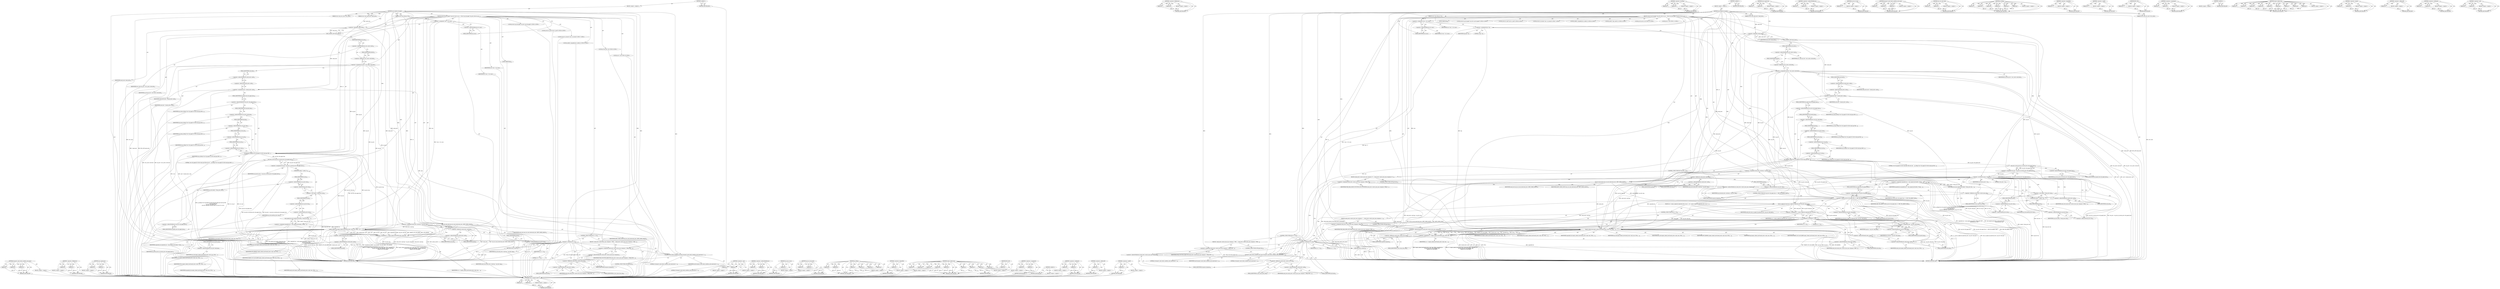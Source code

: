 digraph "&lt;operator&gt;.sizeOf" {
vulnerable_281 [label=<(METHOD,srpt_rx_mgmt_fn_tag)>];
vulnerable_282 [label=<(PARAM,p1)>];
vulnerable_283 [label=<(PARAM,p2)>];
vulnerable_284 [label=<(BLOCK,&lt;empty&gt;,&lt;empty&gt;)>];
vulnerable_285 [label=<(METHOD_RETURN,ANY)>];
vulnerable_230 [label=<(METHOD,&lt;operator&gt;.fieldAccess)>];
vulnerable_231 [label=<(PARAM,p1)>];
vulnerable_232 [label=<(PARAM,p2)>];
vulnerable_233 [label=<(BLOCK,&lt;empty&gt;,&lt;empty&gt;)>];
vulnerable_234 [label=<(METHOD_RETURN,ANY)>];
vulnerable_257 [label=<(METHOD,&lt;operator&gt;.lessThan)>];
vulnerable_258 [label=<(PARAM,p1)>];
vulnerable_259 [label=<(PARAM,p2)>];
vulnerable_260 [label=<(BLOCK,&lt;empty&gt;,&lt;empty&gt;)>];
vulnerable_261 [label=<(METHOD_RETURN,ANY)>];
vulnerable_6 [label=<(METHOD,&lt;global&gt;)<SUB>1</SUB>>];
vulnerable_7 [label=<(BLOCK,&lt;empty&gt;,&lt;empty&gt;)<SUB>1</SUB>>];
vulnerable_8 [label=<(METHOD,srpt_handle_tsk_mgmt)<SUB>1</SUB>>];
vulnerable_9 [label=<(PARAM,struct srpt_rdma_ch *ch)<SUB>1</SUB>>];
vulnerable_10 [label=<(PARAM,struct srpt_recv_ioctx *recv_ioctx)<SUB>2</SUB>>];
vulnerable_11 [label=<(PARAM,struct srpt_send_ioctx *send_ioctx)<SUB>3</SUB>>];
vulnerable_12 [label=<(BLOCK,{
	struct srp_tsk_mgmt *srp_tsk;
 	struct se_cm...,{
	struct srp_tsk_mgmt *srp_tsk;
 	struct se_cm...)<SUB>4</SUB>>];
vulnerable_13 [label="<(LOCAL,struct srp_tsk_mgmt* srp_tsk: srp_tsk_mgmt*)<SUB>5</SUB>>"];
vulnerable_14 [label="<(LOCAL,struct se_cmd* cmd: se_cmd*)<SUB>6</SUB>>"];
vulnerable_15 [label="<(LOCAL,struct se_session* sess: se_session*)<SUB>7</SUB>>"];
vulnerable_16 [label=<(&lt;operator&gt;.assignment,*sess = ch-&gt;sess)<SUB>7</SUB>>];
vulnerable_17 [label=<(IDENTIFIER,sess,*sess = ch-&gt;sess)<SUB>7</SUB>>];
vulnerable_18 [label=<(&lt;operator&gt;.indirectFieldAccess,ch-&gt;sess)<SUB>7</SUB>>];
vulnerable_19 [label=<(IDENTIFIER,ch,*sess = ch-&gt;sess)<SUB>7</SUB>>];
vulnerable_20 [label=<(FIELD_IDENTIFIER,sess,sess)<SUB>7</SUB>>];
vulnerable_21 [label="<(LOCAL,uint64_t unpacked_lun: uint64_t)<SUB>8</SUB>>"];
vulnerable_22 [label="<(LOCAL,uint32_t tag: uint32_t)<SUB>9</SUB>>"];
vulnerable_23 [label=<(&lt;operator&gt;.assignment,tag = 0)<SUB>9</SUB>>];
vulnerable_24 [label=<(IDENTIFIER,tag,tag = 0)<SUB>9</SUB>>];
vulnerable_25 [label=<(LITERAL,0,tag = 0)<SUB>9</SUB>>];
vulnerable_26 [label="<(LOCAL,int tcm_tmr: int)<SUB>10</SUB>>"];
vulnerable_27 [label="<(LOCAL,int rc: int)<SUB>11</SUB>>"];
vulnerable_28 [label=<(BUG_ON,BUG_ON(!send_ioctx))<SUB>13</SUB>>];
vulnerable_29 [label=<(&lt;operator&gt;.logicalNot,!send_ioctx)<SUB>13</SUB>>];
vulnerable_30 [label=<(IDENTIFIER,send_ioctx,!send_ioctx)<SUB>13</SUB>>];
vulnerable_31 [label=<(&lt;operator&gt;.assignment,srp_tsk = recv_ioctx-&gt;ioctx.buf)<SUB>15</SUB>>];
vulnerable_32 [label=<(IDENTIFIER,srp_tsk,srp_tsk = recv_ioctx-&gt;ioctx.buf)<SUB>15</SUB>>];
vulnerable_33 [label=<(&lt;operator&gt;.fieldAccess,recv_ioctx-&gt;ioctx.buf)<SUB>15</SUB>>];
vulnerable_34 [label=<(&lt;operator&gt;.indirectFieldAccess,recv_ioctx-&gt;ioctx)<SUB>15</SUB>>];
vulnerable_35 [label=<(IDENTIFIER,recv_ioctx,srp_tsk = recv_ioctx-&gt;ioctx.buf)<SUB>15</SUB>>];
vulnerable_36 [label=<(FIELD_IDENTIFIER,ioctx,ioctx)<SUB>15</SUB>>];
vulnerable_37 [label=<(FIELD_IDENTIFIER,buf,buf)<SUB>15</SUB>>];
vulnerable_38 [label=<(&lt;operator&gt;.assignment,cmd = &amp;send_ioctx-&gt;cmd)<SUB>16</SUB>>];
vulnerable_39 [label=<(IDENTIFIER,cmd,cmd = &amp;send_ioctx-&gt;cmd)<SUB>16</SUB>>];
vulnerable_40 [label=<(&lt;operator&gt;.addressOf,&amp;send_ioctx-&gt;cmd)<SUB>16</SUB>>];
vulnerable_41 [label=<(&lt;operator&gt;.indirectFieldAccess,send_ioctx-&gt;cmd)<SUB>16</SUB>>];
vulnerable_42 [label=<(IDENTIFIER,send_ioctx,cmd = &amp;send_ioctx-&gt;cmd)<SUB>16</SUB>>];
vulnerable_43 [label=<(FIELD_IDENTIFIER,cmd,cmd)<SUB>16</SUB>>];
vulnerable_44 [label=<(pr_debug,pr_debug(&quot;recv tsk_mgmt fn %d for task_tag %lld...)<SUB>18</SUB>>];
vulnerable_45 [label=<(LITERAL,&quot;recv tsk_mgmt fn %d for task_tag %lld and cmd ...,pr_debug(&quot;recv tsk_mgmt fn %d for task_tag %lld...)<SUB>18</SUB>>];
vulnerable_46 [label=<(&lt;operator&gt;.indirectFieldAccess,srp_tsk-&gt;tsk_mgmt_func)<SUB>19</SUB>>];
vulnerable_47 [label=<(IDENTIFIER,srp_tsk,pr_debug(&quot;recv tsk_mgmt fn %d for task_tag %lld...)<SUB>19</SUB>>];
vulnerable_48 [label=<(FIELD_IDENTIFIER,tsk_mgmt_func,tsk_mgmt_func)<SUB>19</SUB>>];
vulnerable_49 [label=<(&lt;operator&gt;.indirectFieldAccess,srp_tsk-&gt;task_tag)<SUB>20</SUB>>];
vulnerable_50 [label=<(IDENTIFIER,srp_tsk,pr_debug(&quot;recv tsk_mgmt fn %d for task_tag %lld...)<SUB>20</SUB>>];
vulnerable_51 [label=<(FIELD_IDENTIFIER,task_tag,task_tag)<SUB>20</SUB>>];
vulnerable_52 [label=<(&lt;operator&gt;.indirectFieldAccess,srp_tsk-&gt;tag)<SUB>20</SUB>>];
vulnerable_53 [label=<(IDENTIFIER,srp_tsk,pr_debug(&quot;recv tsk_mgmt fn %d for task_tag %lld...)<SUB>20</SUB>>];
vulnerable_54 [label=<(FIELD_IDENTIFIER,tag,tag)<SUB>20</SUB>>];
vulnerable_55 [label=<(&lt;operator&gt;.indirectFieldAccess,ch-&gt;cm_id)<SUB>20</SUB>>];
vulnerable_56 [label=<(IDENTIFIER,ch,pr_debug(&quot;recv tsk_mgmt fn %d for task_tag %lld...)<SUB>20</SUB>>];
vulnerable_57 [label=<(FIELD_IDENTIFIER,cm_id,cm_id)<SUB>20</SUB>>];
vulnerable_58 [label=<(&lt;operator&gt;.indirectFieldAccess,ch-&gt;sess)<SUB>20</SUB>>];
vulnerable_59 [label=<(IDENTIFIER,ch,pr_debug(&quot;recv tsk_mgmt fn %d for task_tag %lld...)<SUB>20</SUB>>];
vulnerable_60 [label=<(FIELD_IDENTIFIER,sess,sess)<SUB>20</SUB>>];
vulnerable_61 [label=<(srpt_set_cmd_state,srpt_set_cmd_state(send_ioctx, SRPT_STATE_MGMT))<SUB>22</SUB>>];
vulnerable_62 [label=<(IDENTIFIER,send_ioctx,srpt_set_cmd_state(send_ioctx, SRPT_STATE_MGMT))<SUB>22</SUB>>];
vulnerable_63 [label=<(IDENTIFIER,SRPT_STATE_MGMT,srpt_set_cmd_state(send_ioctx, SRPT_STATE_MGMT))<SUB>22</SUB>>];
vulnerable_64 [label=<(&lt;operator&gt;.assignment,send_ioctx-&gt;cmd.tag = srp_tsk-&gt;tag)<SUB>23</SUB>>];
vulnerable_65 [label=<(&lt;operator&gt;.fieldAccess,send_ioctx-&gt;cmd.tag)<SUB>23</SUB>>];
vulnerable_66 [label=<(&lt;operator&gt;.indirectFieldAccess,send_ioctx-&gt;cmd)<SUB>23</SUB>>];
vulnerable_67 [label=<(IDENTIFIER,send_ioctx,send_ioctx-&gt;cmd.tag = srp_tsk-&gt;tag)<SUB>23</SUB>>];
vulnerable_68 [label=<(FIELD_IDENTIFIER,cmd,cmd)<SUB>23</SUB>>];
vulnerable_69 [label=<(FIELD_IDENTIFIER,tag,tag)<SUB>23</SUB>>];
vulnerable_70 [label=<(&lt;operator&gt;.indirectFieldAccess,srp_tsk-&gt;tag)<SUB>23</SUB>>];
vulnerable_71 [label=<(IDENTIFIER,srp_tsk,send_ioctx-&gt;cmd.tag = srp_tsk-&gt;tag)<SUB>23</SUB>>];
vulnerable_72 [label=<(FIELD_IDENTIFIER,tag,tag)<SUB>23</SUB>>];
vulnerable_73 [label=<(&lt;operator&gt;.assignment,tcm_tmr = srp_tmr_to_tcm(srp_tsk-&gt;tsk_mgmt_func))<SUB>24</SUB>>];
vulnerable_74 [label=<(IDENTIFIER,tcm_tmr,tcm_tmr = srp_tmr_to_tcm(srp_tsk-&gt;tsk_mgmt_func))<SUB>24</SUB>>];
vulnerable_75 [label=<(srp_tmr_to_tcm,srp_tmr_to_tcm(srp_tsk-&gt;tsk_mgmt_func))<SUB>24</SUB>>];
vulnerable_76 [label=<(&lt;operator&gt;.indirectFieldAccess,srp_tsk-&gt;tsk_mgmt_func)<SUB>24</SUB>>];
vulnerable_77 [label=<(IDENTIFIER,srp_tsk,srp_tmr_to_tcm(srp_tsk-&gt;tsk_mgmt_func))<SUB>24</SUB>>];
vulnerable_78 [label=<(FIELD_IDENTIFIER,tsk_mgmt_func,tsk_mgmt_func)<SUB>24</SUB>>];
vulnerable_79 [label=<(CONTROL_STRUCTURE,IF,if (tcm_tmr &lt; 0))<SUB>25</SUB>>];
vulnerable_80 [label=<(&lt;operator&gt;.lessThan,tcm_tmr &lt; 0)<SUB>25</SUB>>];
vulnerable_81 [label=<(IDENTIFIER,tcm_tmr,tcm_tmr &lt; 0)<SUB>25</SUB>>];
vulnerable_82 [label=<(LITERAL,0,tcm_tmr &lt; 0)<SUB>25</SUB>>];
vulnerable_83 [label=<(BLOCK,{
		send_ioctx-&gt;cmd.se_tmr_req-&gt;response =
			T...,{
		send_ioctx-&gt;cmd.se_tmr_req-&gt;response =
			T...)<SUB>25</SUB>>];
vulnerable_84 [label=<(&lt;operator&gt;.assignment,send_ioctx-&gt;cmd.se_tmr_req-&gt;response =
			TMR_T...)<SUB>26</SUB>>];
vulnerable_85 [label=<(&lt;operator&gt;.indirectFieldAccess,send_ioctx-&gt;cmd.se_tmr_req-&gt;response)<SUB>26</SUB>>];
vulnerable_86 [label=<(&lt;operator&gt;.fieldAccess,send_ioctx-&gt;cmd.se_tmr_req)<SUB>26</SUB>>];
vulnerable_87 [label=<(&lt;operator&gt;.indirectFieldAccess,send_ioctx-&gt;cmd)<SUB>26</SUB>>];
vulnerable_88 [label=<(IDENTIFIER,send_ioctx,send_ioctx-&gt;cmd.se_tmr_req-&gt;response =
			TMR_T...)<SUB>26</SUB>>];
vulnerable_89 [label=<(FIELD_IDENTIFIER,cmd,cmd)<SUB>26</SUB>>];
vulnerable_90 [label=<(FIELD_IDENTIFIER,se_tmr_req,se_tmr_req)<SUB>26</SUB>>];
vulnerable_91 [label=<(FIELD_IDENTIFIER,response,response)<SUB>26</SUB>>];
vulnerable_92 [label=<(IDENTIFIER,TMR_TASK_MGMT_FUNCTION_NOT_SUPPORTED,send_ioctx-&gt;cmd.se_tmr_req-&gt;response =
			TMR_T...)<SUB>27</SUB>>];
vulnerable_93 [label=<(CONTROL_STRUCTURE,GOTO,goto fail;)<SUB>28</SUB>>];
vulnerable_94 [label=<(&lt;operator&gt;.assignment,unpacked_lun = srpt_unpack_lun((uint8_t *)&amp;srp_...)<SUB>30</SUB>>];
vulnerable_95 [label=<(IDENTIFIER,unpacked_lun,unpacked_lun = srpt_unpack_lun((uint8_t *)&amp;srp_...)<SUB>30</SUB>>];
vulnerable_96 [label=<(srpt_unpack_lun,srpt_unpack_lun((uint8_t *)&amp;srp_tsk-&gt;lun,
 				...)<SUB>30</SUB>>];
vulnerable_97 [label=<(&lt;operator&gt;.cast,(uint8_t *)&amp;srp_tsk-&gt;lun)<SUB>30</SUB>>];
vulnerable_98 [label=<(UNKNOWN,uint8_t *,uint8_t *)<SUB>30</SUB>>];
vulnerable_99 [label=<(&lt;operator&gt;.addressOf,&amp;srp_tsk-&gt;lun)<SUB>30</SUB>>];
vulnerable_100 [label=<(&lt;operator&gt;.indirectFieldAccess,srp_tsk-&gt;lun)<SUB>30</SUB>>];
vulnerable_101 [label=<(IDENTIFIER,srp_tsk,(uint8_t *)&amp;srp_tsk-&gt;lun)<SUB>30</SUB>>];
vulnerable_102 [label=<(FIELD_IDENTIFIER,lun,lun)<SUB>30</SUB>>];
vulnerable_103 [label=<(&lt;operator&gt;.sizeOf,sizeof(srp_tsk-&gt;lun))<SUB>31</SUB>>];
vulnerable_104 [label=<(&lt;operator&gt;.indirectFieldAccess,srp_tsk-&gt;lun)<SUB>31</SUB>>];
vulnerable_105 [label=<(IDENTIFIER,srp_tsk,sizeof(srp_tsk-&gt;lun))<SUB>31</SUB>>];
vulnerable_106 [label=<(FIELD_IDENTIFIER,lun,lun)<SUB>31</SUB>>];
vulnerable_107 [label=<(CONTROL_STRUCTURE,IF,if (srp_tsk-&gt;tsk_mgmt_func == SRP_TSK_ABORT_TASK))<SUB>32</SUB>>];
vulnerable_108 [label=<(&lt;operator&gt;.equals,srp_tsk-&gt;tsk_mgmt_func == SRP_TSK_ABORT_TASK)<SUB>32</SUB>>];
vulnerable_109 [label=<(&lt;operator&gt;.indirectFieldAccess,srp_tsk-&gt;tsk_mgmt_func)<SUB>32</SUB>>];
vulnerable_110 [label=<(IDENTIFIER,srp_tsk,srp_tsk-&gt;tsk_mgmt_func == SRP_TSK_ABORT_TASK)<SUB>32</SUB>>];
vulnerable_111 [label=<(FIELD_IDENTIFIER,tsk_mgmt_func,tsk_mgmt_func)<SUB>32</SUB>>];
vulnerable_112 [label=<(IDENTIFIER,SRP_TSK_ABORT_TASK,srp_tsk-&gt;tsk_mgmt_func == SRP_TSK_ABORT_TASK)<SUB>32</SUB>>];
vulnerable_113 [label=<(BLOCK,{
		rc = srpt_rx_mgmt_fn_tag(send_ioctx, srp_ts...,{
		rc = srpt_rx_mgmt_fn_tag(send_ioctx, srp_ts...)<SUB>32</SUB>>];
vulnerable_114 [label=<(&lt;operator&gt;.assignment,rc = srpt_rx_mgmt_fn_tag(send_ioctx, srp_tsk-&gt;t...)<SUB>33</SUB>>];
vulnerable_115 [label=<(IDENTIFIER,rc,rc = srpt_rx_mgmt_fn_tag(send_ioctx, srp_tsk-&gt;t...)<SUB>33</SUB>>];
vulnerable_116 [label=<(srpt_rx_mgmt_fn_tag,srpt_rx_mgmt_fn_tag(send_ioctx, srp_tsk-&gt;task_tag))<SUB>33</SUB>>];
vulnerable_117 [label=<(IDENTIFIER,send_ioctx,srpt_rx_mgmt_fn_tag(send_ioctx, srp_tsk-&gt;task_tag))<SUB>33</SUB>>];
vulnerable_118 [label=<(&lt;operator&gt;.indirectFieldAccess,srp_tsk-&gt;task_tag)<SUB>33</SUB>>];
vulnerable_119 [label=<(IDENTIFIER,srp_tsk,srpt_rx_mgmt_fn_tag(send_ioctx, srp_tsk-&gt;task_tag))<SUB>33</SUB>>];
vulnerable_120 [label=<(FIELD_IDENTIFIER,task_tag,task_tag)<SUB>33</SUB>>];
vulnerable_121 [label=<(CONTROL_STRUCTURE,IF,if (rc &lt; 0))<SUB>34</SUB>>];
vulnerable_122 [label=<(&lt;operator&gt;.lessThan,rc &lt; 0)<SUB>34</SUB>>];
vulnerable_123 [label=<(IDENTIFIER,rc,rc &lt; 0)<SUB>34</SUB>>];
vulnerable_124 [label=<(LITERAL,0,rc &lt; 0)<SUB>34</SUB>>];
vulnerable_125 [label=<(BLOCK,{
			send_ioctx-&gt;cmd.se_tmr_req-&gt;response =
			...,{
			send_ioctx-&gt;cmd.se_tmr_req-&gt;response =
			...)<SUB>34</SUB>>];
vulnerable_126 [label=<(&lt;operator&gt;.assignment,send_ioctx-&gt;cmd.se_tmr_req-&gt;response =
					TMR...)<SUB>35</SUB>>];
vulnerable_127 [label=<(&lt;operator&gt;.indirectFieldAccess,send_ioctx-&gt;cmd.se_tmr_req-&gt;response)<SUB>35</SUB>>];
vulnerable_128 [label=<(&lt;operator&gt;.fieldAccess,send_ioctx-&gt;cmd.se_tmr_req)<SUB>35</SUB>>];
vulnerable_129 [label=<(&lt;operator&gt;.indirectFieldAccess,send_ioctx-&gt;cmd)<SUB>35</SUB>>];
vulnerable_130 [label=<(IDENTIFIER,send_ioctx,send_ioctx-&gt;cmd.se_tmr_req-&gt;response =
					TMR...)<SUB>35</SUB>>];
vulnerable_131 [label=<(FIELD_IDENTIFIER,cmd,cmd)<SUB>35</SUB>>];
vulnerable_132 [label=<(FIELD_IDENTIFIER,se_tmr_req,se_tmr_req)<SUB>35</SUB>>];
vulnerable_133 [label=<(FIELD_IDENTIFIER,response,response)<SUB>35</SUB>>];
vulnerable_134 [label=<(IDENTIFIER,TMR_TASK_DOES_NOT_EXIST,send_ioctx-&gt;cmd.se_tmr_req-&gt;response =
					TMR...)<SUB>36</SUB>>];
vulnerable_135 [label=<(CONTROL_STRUCTURE,GOTO,goto fail;)<SUB>37</SUB>>];
vulnerable_136 [label=<(&lt;operator&gt;.assignment,tag = srp_tsk-&gt;task_tag)<SUB>39</SUB>>];
vulnerable_137 [label=<(IDENTIFIER,tag,tag = srp_tsk-&gt;task_tag)<SUB>39</SUB>>];
vulnerable_138 [label=<(&lt;operator&gt;.indirectFieldAccess,srp_tsk-&gt;task_tag)<SUB>39</SUB>>];
vulnerable_139 [label=<(IDENTIFIER,srp_tsk,tag = srp_tsk-&gt;task_tag)<SUB>39</SUB>>];
vulnerable_140 [label=<(FIELD_IDENTIFIER,task_tag,task_tag)<SUB>39</SUB>>];
vulnerable_141 [label=<(&lt;operator&gt;.assignment,rc = target_submit_tmr(&amp;send_ioctx-&gt;cmd, sess, ...)<SUB>41</SUB>>];
vulnerable_142 [label=<(IDENTIFIER,rc,rc = target_submit_tmr(&amp;send_ioctx-&gt;cmd, sess, ...)<SUB>41</SUB>>];
vulnerable_143 [label=<(target_submit_tmr,target_submit_tmr(&amp;send_ioctx-&gt;cmd, sess, NULL,...)<SUB>41</SUB>>];
vulnerable_144 [label=<(&lt;operator&gt;.addressOf,&amp;send_ioctx-&gt;cmd)<SUB>41</SUB>>];
vulnerable_145 [label=<(&lt;operator&gt;.indirectFieldAccess,send_ioctx-&gt;cmd)<SUB>41</SUB>>];
vulnerable_146 [label=<(IDENTIFIER,send_ioctx,target_submit_tmr(&amp;send_ioctx-&gt;cmd, sess, NULL,...)<SUB>41</SUB>>];
vulnerable_147 [label=<(FIELD_IDENTIFIER,cmd,cmd)<SUB>41</SUB>>];
vulnerable_148 [label=<(IDENTIFIER,sess,target_submit_tmr(&amp;send_ioctx-&gt;cmd, sess, NULL,...)<SUB>41</SUB>>];
vulnerable_149 [label=<(IDENTIFIER,NULL,target_submit_tmr(&amp;send_ioctx-&gt;cmd, sess, NULL,...)<SUB>41</SUB>>];
vulnerable_150 [label=<(IDENTIFIER,unpacked_lun,target_submit_tmr(&amp;send_ioctx-&gt;cmd, sess, NULL,...)<SUB>41</SUB>>];
vulnerable_151 [label=<(IDENTIFIER,srp_tsk,target_submit_tmr(&amp;send_ioctx-&gt;cmd, sess, NULL,...)<SUB>42</SUB>>];
vulnerable_152 [label=<(IDENTIFIER,tcm_tmr,target_submit_tmr(&amp;send_ioctx-&gt;cmd, sess, NULL,...)<SUB>42</SUB>>];
vulnerable_153 [label=<(IDENTIFIER,GFP_KERNEL,target_submit_tmr(&amp;send_ioctx-&gt;cmd, sess, NULL,...)<SUB>42</SUB>>];
vulnerable_154 [label=<(IDENTIFIER,tag,target_submit_tmr(&amp;send_ioctx-&gt;cmd, sess, NULL,...)<SUB>42</SUB>>];
vulnerable_155 [label=<(IDENTIFIER,TARGET_SCF_ACK_KREF,target_submit_tmr(&amp;send_ioctx-&gt;cmd, sess, NULL,...)<SUB>43</SUB>>];
vulnerable_156 [label=<(CONTROL_STRUCTURE,IF,if (rc != 0))<SUB>44</SUB>>];
vulnerable_157 [label=<(&lt;operator&gt;.notEquals,rc != 0)<SUB>44</SUB>>];
vulnerable_158 [label=<(IDENTIFIER,rc,rc != 0)<SUB>44</SUB>>];
vulnerable_159 [label=<(LITERAL,0,rc != 0)<SUB>44</SUB>>];
vulnerable_160 [label=<(BLOCK,{
 		send_ioctx-&gt;cmd.se_tmr_req-&gt;response = TMR...,{
 		send_ioctx-&gt;cmd.se_tmr_req-&gt;response = TMR...)<SUB>44</SUB>>];
vulnerable_161 [label=<(&lt;operator&gt;.assignment,send_ioctx-&gt;cmd.se_tmr_req-&gt;response = TMR_FUNC...)<SUB>45</SUB>>];
vulnerable_162 [label=<(&lt;operator&gt;.indirectFieldAccess,send_ioctx-&gt;cmd.se_tmr_req-&gt;response)<SUB>45</SUB>>];
vulnerable_163 [label=<(&lt;operator&gt;.fieldAccess,send_ioctx-&gt;cmd.se_tmr_req)<SUB>45</SUB>>];
vulnerable_164 [label=<(&lt;operator&gt;.indirectFieldAccess,send_ioctx-&gt;cmd)<SUB>45</SUB>>];
vulnerable_165 [label=<(IDENTIFIER,send_ioctx,send_ioctx-&gt;cmd.se_tmr_req-&gt;response = TMR_FUNC...)<SUB>45</SUB>>];
vulnerable_166 [label=<(FIELD_IDENTIFIER,cmd,cmd)<SUB>45</SUB>>];
vulnerable_167 [label=<(FIELD_IDENTIFIER,se_tmr_req,se_tmr_req)<SUB>45</SUB>>];
vulnerable_168 [label=<(FIELD_IDENTIFIER,response,response)<SUB>45</SUB>>];
vulnerable_169 [label=<(IDENTIFIER,TMR_FUNCTION_REJECTED,send_ioctx-&gt;cmd.se_tmr_req-&gt;response = TMR_FUNC...)<SUB>45</SUB>>];
vulnerable_170 [label=<(CONTROL_STRUCTURE,GOTO,goto fail;)<SUB>46</SUB>>];
vulnerable_171 [label=<(RETURN,return;,return;)<SUB>48</SUB>>];
vulnerable_172 [label=<(JUMP_TARGET,fail)<SUB>49</SUB>>];
vulnerable_173 [label=<(transport_send_check_condition_and_sense,transport_send_check_condition_and_sense(cmd, 0...)<SUB>50</SUB>>];
vulnerable_174 [label=<(IDENTIFIER,cmd,transport_send_check_condition_and_sense(cmd, 0...)<SUB>50</SUB>>];
vulnerable_175 [label=<(LITERAL,0,transport_send_check_condition_and_sense(cmd, 0...)<SUB>50</SUB>>];
vulnerable_176 [label=<(LITERAL,0,transport_send_check_condition_and_sense(cmd, 0...)<SUB>50</SUB>>];
vulnerable_177 [label=<(METHOD_RETURN,void)<SUB>1</SUB>>];
vulnerable_179 [label=<(METHOD_RETURN,ANY)<SUB>1</SUB>>];
vulnerable_262 [label=<(METHOD,srpt_unpack_lun)>];
vulnerable_263 [label=<(PARAM,p1)>];
vulnerable_264 [label=<(PARAM,p2)>];
vulnerable_265 [label=<(BLOCK,&lt;empty&gt;,&lt;empty&gt;)>];
vulnerable_266 [label=<(METHOD_RETURN,ANY)>];
vulnerable_217 [label=<(METHOD,&lt;operator&gt;.indirectFieldAccess)>];
vulnerable_218 [label=<(PARAM,p1)>];
vulnerable_219 [label=<(PARAM,p2)>];
vulnerable_220 [label=<(BLOCK,&lt;empty&gt;,&lt;empty&gt;)>];
vulnerable_221 [label=<(METHOD_RETURN,ANY)>];
vulnerable_253 [label=<(METHOD,srp_tmr_to_tcm)>];
vulnerable_254 [label=<(PARAM,p1)>];
vulnerable_255 [label=<(BLOCK,&lt;empty&gt;,&lt;empty&gt;)>];
vulnerable_256 [label=<(METHOD_RETURN,ANY)>];
vulnerable_303 [label=<(METHOD,transport_send_check_condition_and_sense)>];
vulnerable_304 [label=<(PARAM,p1)>];
vulnerable_305 [label=<(PARAM,p2)>];
vulnerable_306 [label=<(PARAM,p3)>];
vulnerable_307 [label=<(BLOCK,&lt;empty&gt;,&lt;empty&gt;)>];
vulnerable_308 [label=<(METHOD_RETURN,ANY)>];
vulnerable_248 [label=<(METHOD,srpt_set_cmd_state)>];
vulnerable_249 [label=<(PARAM,p1)>];
vulnerable_250 [label=<(PARAM,p2)>];
vulnerable_251 [label=<(BLOCK,&lt;empty&gt;,&lt;empty&gt;)>];
vulnerable_252 [label=<(METHOD_RETURN,ANY)>];
vulnerable_239 [label=<(METHOD,pr_debug)>];
vulnerable_240 [label=<(PARAM,p1)>];
vulnerable_241 [label=<(PARAM,p2)>];
vulnerable_242 [label=<(PARAM,p3)>];
vulnerable_243 [label=<(PARAM,p4)>];
vulnerable_244 [label=<(PARAM,p5)>];
vulnerable_245 [label=<(PARAM,p6)>];
vulnerable_246 [label=<(BLOCK,&lt;empty&gt;,&lt;empty&gt;)>];
vulnerable_247 [label=<(METHOD_RETURN,ANY)>];
vulnerable_226 [label=<(METHOD,&lt;operator&gt;.logicalNot)>];
vulnerable_227 [label=<(PARAM,p1)>];
vulnerable_228 [label=<(BLOCK,&lt;empty&gt;,&lt;empty&gt;)>];
vulnerable_229 [label=<(METHOD_RETURN,ANY)>];
vulnerable_272 [label=<(METHOD,&lt;operator&gt;.sizeOf)>];
vulnerable_273 [label=<(PARAM,p1)>];
vulnerable_274 [label=<(BLOCK,&lt;empty&gt;,&lt;empty&gt;)>];
vulnerable_275 [label=<(METHOD_RETURN,ANY)>];
vulnerable_222 [label=<(METHOD,BUG_ON)>];
vulnerable_223 [label=<(PARAM,p1)>];
vulnerable_224 [label=<(BLOCK,&lt;empty&gt;,&lt;empty&gt;)>];
vulnerable_225 [label=<(METHOD_RETURN,ANY)>];
vulnerable_212 [label=<(METHOD,&lt;operator&gt;.assignment)>];
vulnerable_213 [label=<(PARAM,p1)>];
vulnerable_214 [label=<(PARAM,p2)>];
vulnerable_215 [label=<(BLOCK,&lt;empty&gt;,&lt;empty&gt;)>];
vulnerable_216 [label=<(METHOD_RETURN,ANY)>];
vulnerable_206 [label=<(METHOD,&lt;global&gt;)<SUB>1</SUB>>];
vulnerable_207 [label=<(BLOCK,&lt;empty&gt;,&lt;empty&gt;)>];
vulnerable_208 [label=<(METHOD_RETURN,ANY)>];
vulnerable_286 [label=<(METHOD,target_submit_tmr)>];
vulnerable_287 [label=<(PARAM,p1)>];
vulnerable_288 [label=<(PARAM,p2)>];
vulnerable_289 [label=<(PARAM,p3)>];
vulnerable_290 [label=<(PARAM,p4)>];
vulnerable_291 [label=<(PARAM,p5)>];
vulnerable_292 [label=<(PARAM,p6)>];
vulnerable_293 [label=<(PARAM,p7)>];
vulnerable_294 [label=<(PARAM,p8)>];
vulnerable_295 [label=<(PARAM,p9)>];
vulnerable_296 [label=<(BLOCK,&lt;empty&gt;,&lt;empty&gt;)>];
vulnerable_297 [label=<(METHOD_RETURN,ANY)>];
vulnerable_276 [label=<(METHOD,&lt;operator&gt;.equals)>];
vulnerable_277 [label=<(PARAM,p1)>];
vulnerable_278 [label=<(PARAM,p2)>];
vulnerable_279 [label=<(BLOCK,&lt;empty&gt;,&lt;empty&gt;)>];
vulnerable_280 [label=<(METHOD_RETURN,ANY)>];
vulnerable_235 [label=<(METHOD,&lt;operator&gt;.addressOf)>];
vulnerable_236 [label=<(PARAM,p1)>];
vulnerable_237 [label=<(BLOCK,&lt;empty&gt;,&lt;empty&gt;)>];
vulnerable_238 [label=<(METHOD_RETURN,ANY)>];
vulnerable_298 [label=<(METHOD,&lt;operator&gt;.notEquals)>];
vulnerable_299 [label=<(PARAM,p1)>];
vulnerable_300 [label=<(PARAM,p2)>];
vulnerable_301 [label=<(BLOCK,&lt;empty&gt;,&lt;empty&gt;)>];
vulnerable_302 [label=<(METHOD_RETURN,ANY)>];
vulnerable_267 [label=<(METHOD,&lt;operator&gt;.cast)>];
vulnerable_268 [label=<(PARAM,p1)>];
vulnerable_269 [label=<(PARAM,p2)>];
vulnerable_270 [label=<(BLOCK,&lt;empty&gt;,&lt;empty&gt;)>];
vulnerable_271 [label=<(METHOD_RETURN,ANY)>];
fixed_235 [label=<(METHOD,transport_send_check_condition_and_sense)>];
fixed_236 [label=<(PARAM,p1)>];
fixed_237 [label=<(PARAM,p2)>];
fixed_238 [label=<(PARAM,p3)>];
fixed_239 [label=<(BLOCK,&lt;empty&gt;,&lt;empty&gt;)>];
fixed_240 [label=<(METHOD_RETURN,ANY)>];
fixed_177 [label=<(METHOD,&lt;operator&gt;.fieldAccess)>];
fixed_178 [label=<(PARAM,p1)>];
fixed_179 [label=<(PARAM,p2)>];
fixed_180 [label=<(BLOCK,&lt;empty&gt;,&lt;empty&gt;)>];
fixed_181 [label=<(METHOD_RETURN,ANY)>];
fixed_204 [label=<(METHOD,srpt_unpack_lun)>];
fixed_205 [label=<(PARAM,p1)>];
fixed_206 [label=<(PARAM,p2)>];
fixed_207 [label=<(BLOCK,&lt;empty&gt;,&lt;empty&gt;)>];
fixed_208 [label=<(METHOD_RETURN,ANY)>];
fixed_6 [label=<(METHOD,&lt;global&gt;)<SUB>1</SUB>>];
fixed_7 [label=<(BLOCK,&lt;empty&gt;,&lt;empty&gt;)<SUB>1</SUB>>];
fixed_8 [label=<(METHOD,srpt_handle_tsk_mgmt)<SUB>1</SUB>>];
fixed_9 [label=<(PARAM,struct srpt_rdma_ch *ch)<SUB>1</SUB>>];
fixed_10 [label=<(PARAM,struct srpt_recv_ioctx *recv_ioctx)<SUB>2</SUB>>];
fixed_11 [label=<(PARAM,struct srpt_send_ioctx *send_ioctx)<SUB>3</SUB>>];
fixed_12 [label=<(BLOCK,{
	struct srp_tsk_mgmt *srp_tsk;
 	struct se_cm...,{
	struct srp_tsk_mgmt *srp_tsk;
 	struct se_cm...)<SUB>4</SUB>>];
fixed_13 [label="<(LOCAL,struct srp_tsk_mgmt* srp_tsk: srp_tsk_mgmt*)<SUB>5</SUB>>"];
fixed_14 [label="<(LOCAL,struct se_cmd* cmd: se_cmd*)<SUB>6</SUB>>"];
fixed_15 [label="<(LOCAL,struct se_session* sess: se_session*)<SUB>7</SUB>>"];
fixed_16 [label=<(&lt;operator&gt;.assignment,*sess = ch-&gt;sess)<SUB>7</SUB>>];
fixed_17 [label=<(IDENTIFIER,sess,*sess = ch-&gt;sess)<SUB>7</SUB>>];
fixed_18 [label=<(&lt;operator&gt;.indirectFieldAccess,ch-&gt;sess)<SUB>7</SUB>>];
fixed_19 [label=<(IDENTIFIER,ch,*sess = ch-&gt;sess)<SUB>7</SUB>>];
fixed_20 [label=<(FIELD_IDENTIFIER,sess,sess)<SUB>7</SUB>>];
fixed_21 [label="<(LOCAL,uint64_t unpacked_lun: uint64_t)<SUB>8</SUB>>"];
fixed_22 [label="<(LOCAL,int tcm_tmr: int)<SUB>9</SUB>>"];
fixed_23 [label="<(LOCAL,int rc: int)<SUB>10</SUB>>"];
fixed_24 [label=<(BUG_ON,BUG_ON(!send_ioctx))<SUB>12</SUB>>];
fixed_25 [label=<(&lt;operator&gt;.logicalNot,!send_ioctx)<SUB>12</SUB>>];
fixed_26 [label=<(IDENTIFIER,send_ioctx,!send_ioctx)<SUB>12</SUB>>];
fixed_27 [label=<(&lt;operator&gt;.assignment,srp_tsk = recv_ioctx-&gt;ioctx.buf)<SUB>14</SUB>>];
fixed_28 [label=<(IDENTIFIER,srp_tsk,srp_tsk = recv_ioctx-&gt;ioctx.buf)<SUB>14</SUB>>];
fixed_29 [label=<(&lt;operator&gt;.fieldAccess,recv_ioctx-&gt;ioctx.buf)<SUB>14</SUB>>];
fixed_30 [label=<(&lt;operator&gt;.indirectFieldAccess,recv_ioctx-&gt;ioctx)<SUB>14</SUB>>];
fixed_31 [label=<(IDENTIFIER,recv_ioctx,srp_tsk = recv_ioctx-&gt;ioctx.buf)<SUB>14</SUB>>];
fixed_32 [label=<(FIELD_IDENTIFIER,ioctx,ioctx)<SUB>14</SUB>>];
fixed_33 [label=<(FIELD_IDENTIFIER,buf,buf)<SUB>14</SUB>>];
fixed_34 [label=<(&lt;operator&gt;.assignment,cmd = &amp;send_ioctx-&gt;cmd)<SUB>15</SUB>>];
fixed_35 [label=<(IDENTIFIER,cmd,cmd = &amp;send_ioctx-&gt;cmd)<SUB>15</SUB>>];
fixed_36 [label=<(&lt;operator&gt;.addressOf,&amp;send_ioctx-&gt;cmd)<SUB>15</SUB>>];
fixed_37 [label=<(&lt;operator&gt;.indirectFieldAccess,send_ioctx-&gt;cmd)<SUB>15</SUB>>];
fixed_38 [label=<(IDENTIFIER,send_ioctx,cmd = &amp;send_ioctx-&gt;cmd)<SUB>15</SUB>>];
fixed_39 [label=<(FIELD_IDENTIFIER,cmd,cmd)<SUB>15</SUB>>];
fixed_40 [label=<(pr_debug,pr_debug(&quot;recv tsk_mgmt fn %d for task_tag %lld...)<SUB>17</SUB>>];
fixed_41 [label=<(LITERAL,&quot;recv tsk_mgmt fn %d for task_tag %lld and cmd ...,pr_debug(&quot;recv tsk_mgmt fn %d for task_tag %lld...)<SUB>17</SUB>>];
fixed_42 [label=<(&lt;operator&gt;.indirectFieldAccess,srp_tsk-&gt;tsk_mgmt_func)<SUB>18</SUB>>];
fixed_43 [label=<(IDENTIFIER,srp_tsk,pr_debug(&quot;recv tsk_mgmt fn %d for task_tag %lld...)<SUB>18</SUB>>];
fixed_44 [label=<(FIELD_IDENTIFIER,tsk_mgmt_func,tsk_mgmt_func)<SUB>18</SUB>>];
fixed_45 [label=<(&lt;operator&gt;.indirectFieldAccess,srp_tsk-&gt;task_tag)<SUB>19</SUB>>];
fixed_46 [label=<(IDENTIFIER,srp_tsk,pr_debug(&quot;recv tsk_mgmt fn %d for task_tag %lld...)<SUB>19</SUB>>];
fixed_47 [label=<(FIELD_IDENTIFIER,task_tag,task_tag)<SUB>19</SUB>>];
fixed_48 [label=<(&lt;operator&gt;.indirectFieldAccess,srp_tsk-&gt;tag)<SUB>19</SUB>>];
fixed_49 [label=<(IDENTIFIER,srp_tsk,pr_debug(&quot;recv tsk_mgmt fn %d for task_tag %lld...)<SUB>19</SUB>>];
fixed_50 [label=<(FIELD_IDENTIFIER,tag,tag)<SUB>19</SUB>>];
fixed_51 [label=<(&lt;operator&gt;.indirectFieldAccess,ch-&gt;cm_id)<SUB>19</SUB>>];
fixed_52 [label=<(IDENTIFIER,ch,pr_debug(&quot;recv tsk_mgmt fn %d for task_tag %lld...)<SUB>19</SUB>>];
fixed_53 [label=<(FIELD_IDENTIFIER,cm_id,cm_id)<SUB>19</SUB>>];
fixed_54 [label=<(&lt;operator&gt;.indirectFieldAccess,ch-&gt;sess)<SUB>19</SUB>>];
fixed_55 [label=<(IDENTIFIER,ch,pr_debug(&quot;recv tsk_mgmt fn %d for task_tag %lld...)<SUB>19</SUB>>];
fixed_56 [label=<(FIELD_IDENTIFIER,sess,sess)<SUB>19</SUB>>];
fixed_57 [label=<(srpt_set_cmd_state,srpt_set_cmd_state(send_ioctx, SRPT_STATE_MGMT))<SUB>21</SUB>>];
fixed_58 [label=<(IDENTIFIER,send_ioctx,srpt_set_cmd_state(send_ioctx, SRPT_STATE_MGMT))<SUB>21</SUB>>];
fixed_59 [label=<(IDENTIFIER,SRPT_STATE_MGMT,srpt_set_cmd_state(send_ioctx, SRPT_STATE_MGMT))<SUB>21</SUB>>];
fixed_60 [label=<(&lt;operator&gt;.assignment,send_ioctx-&gt;cmd.tag = srp_tsk-&gt;tag)<SUB>22</SUB>>];
fixed_61 [label=<(&lt;operator&gt;.fieldAccess,send_ioctx-&gt;cmd.tag)<SUB>22</SUB>>];
fixed_62 [label=<(&lt;operator&gt;.indirectFieldAccess,send_ioctx-&gt;cmd)<SUB>22</SUB>>];
fixed_63 [label=<(IDENTIFIER,send_ioctx,send_ioctx-&gt;cmd.tag = srp_tsk-&gt;tag)<SUB>22</SUB>>];
fixed_64 [label=<(FIELD_IDENTIFIER,cmd,cmd)<SUB>22</SUB>>];
fixed_65 [label=<(FIELD_IDENTIFIER,tag,tag)<SUB>22</SUB>>];
fixed_66 [label=<(&lt;operator&gt;.indirectFieldAccess,srp_tsk-&gt;tag)<SUB>22</SUB>>];
fixed_67 [label=<(IDENTIFIER,srp_tsk,send_ioctx-&gt;cmd.tag = srp_tsk-&gt;tag)<SUB>22</SUB>>];
fixed_68 [label=<(FIELD_IDENTIFIER,tag,tag)<SUB>22</SUB>>];
fixed_69 [label=<(&lt;operator&gt;.assignment,tcm_tmr = srp_tmr_to_tcm(srp_tsk-&gt;tsk_mgmt_func))<SUB>23</SUB>>];
fixed_70 [label=<(IDENTIFIER,tcm_tmr,tcm_tmr = srp_tmr_to_tcm(srp_tsk-&gt;tsk_mgmt_func))<SUB>23</SUB>>];
fixed_71 [label=<(srp_tmr_to_tcm,srp_tmr_to_tcm(srp_tsk-&gt;tsk_mgmt_func))<SUB>23</SUB>>];
fixed_72 [label=<(&lt;operator&gt;.indirectFieldAccess,srp_tsk-&gt;tsk_mgmt_func)<SUB>23</SUB>>];
fixed_73 [label=<(IDENTIFIER,srp_tsk,srp_tmr_to_tcm(srp_tsk-&gt;tsk_mgmt_func))<SUB>23</SUB>>];
fixed_74 [label=<(FIELD_IDENTIFIER,tsk_mgmt_func,tsk_mgmt_func)<SUB>23</SUB>>];
fixed_75 [label=<(&lt;operator&gt;.assignment,unpacked_lun = srpt_unpack_lun((uint8_t *)&amp;srp_...)<SUB>24</SUB>>];
fixed_76 [label=<(IDENTIFIER,unpacked_lun,unpacked_lun = srpt_unpack_lun((uint8_t *)&amp;srp_...)<SUB>24</SUB>>];
fixed_77 [label=<(srpt_unpack_lun,srpt_unpack_lun((uint8_t *)&amp;srp_tsk-&gt;lun,
 				...)<SUB>24</SUB>>];
fixed_78 [label=<(&lt;operator&gt;.cast,(uint8_t *)&amp;srp_tsk-&gt;lun)<SUB>24</SUB>>];
fixed_79 [label=<(UNKNOWN,uint8_t *,uint8_t *)<SUB>24</SUB>>];
fixed_80 [label=<(&lt;operator&gt;.addressOf,&amp;srp_tsk-&gt;lun)<SUB>24</SUB>>];
fixed_81 [label=<(&lt;operator&gt;.indirectFieldAccess,srp_tsk-&gt;lun)<SUB>24</SUB>>];
fixed_82 [label=<(IDENTIFIER,srp_tsk,(uint8_t *)&amp;srp_tsk-&gt;lun)<SUB>24</SUB>>];
fixed_83 [label=<(FIELD_IDENTIFIER,lun,lun)<SUB>24</SUB>>];
fixed_84 [label=<(&lt;operator&gt;.sizeOf,sizeof(srp_tsk-&gt;lun))<SUB>25</SUB>>];
fixed_85 [label=<(&lt;operator&gt;.indirectFieldAccess,srp_tsk-&gt;lun)<SUB>25</SUB>>];
fixed_86 [label=<(IDENTIFIER,srp_tsk,sizeof(srp_tsk-&gt;lun))<SUB>25</SUB>>];
fixed_87 [label=<(FIELD_IDENTIFIER,lun,lun)<SUB>25</SUB>>];
fixed_88 [label=<(&lt;operator&gt;.assignment,rc = target_submit_tmr(&amp;send_ioctx-&gt;cmd, sess, ...)<SUB>26</SUB>>];
fixed_89 [label=<(IDENTIFIER,rc,rc = target_submit_tmr(&amp;send_ioctx-&gt;cmd, sess, ...)<SUB>26</SUB>>];
fixed_90 [label=<(target_submit_tmr,target_submit_tmr(&amp;send_ioctx-&gt;cmd, sess, NULL,...)<SUB>26</SUB>>];
fixed_91 [label=<(&lt;operator&gt;.addressOf,&amp;send_ioctx-&gt;cmd)<SUB>26</SUB>>];
fixed_92 [label=<(&lt;operator&gt;.indirectFieldAccess,send_ioctx-&gt;cmd)<SUB>26</SUB>>];
fixed_93 [label=<(IDENTIFIER,send_ioctx,target_submit_tmr(&amp;send_ioctx-&gt;cmd, sess, NULL,...)<SUB>26</SUB>>];
fixed_94 [label=<(FIELD_IDENTIFIER,cmd,cmd)<SUB>26</SUB>>];
fixed_95 [label=<(IDENTIFIER,sess,target_submit_tmr(&amp;send_ioctx-&gt;cmd, sess, NULL,...)<SUB>26</SUB>>];
fixed_96 [label=<(IDENTIFIER,NULL,target_submit_tmr(&amp;send_ioctx-&gt;cmd, sess, NULL,...)<SUB>26</SUB>>];
fixed_97 [label=<(IDENTIFIER,unpacked_lun,target_submit_tmr(&amp;send_ioctx-&gt;cmd, sess, NULL,...)<SUB>26</SUB>>];
fixed_98 [label=<(IDENTIFIER,srp_tsk,target_submit_tmr(&amp;send_ioctx-&gt;cmd, sess, NULL,...)<SUB>27</SUB>>];
fixed_99 [label=<(IDENTIFIER,tcm_tmr,target_submit_tmr(&amp;send_ioctx-&gt;cmd, sess, NULL,...)<SUB>27</SUB>>];
fixed_100 [label=<(IDENTIFIER,GFP_KERNEL,target_submit_tmr(&amp;send_ioctx-&gt;cmd, sess, NULL,...)<SUB>27</SUB>>];
fixed_101 [label=<(&lt;operator&gt;.indirectFieldAccess,srp_tsk-&gt;task_tag)<SUB>27</SUB>>];
fixed_102 [label=<(IDENTIFIER,srp_tsk,target_submit_tmr(&amp;send_ioctx-&gt;cmd, sess, NULL,...)<SUB>27</SUB>>];
fixed_103 [label=<(FIELD_IDENTIFIER,task_tag,task_tag)<SUB>27</SUB>>];
fixed_104 [label=<(IDENTIFIER,TARGET_SCF_ACK_KREF,target_submit_tmr(&amp;send_ioctx-&gt;cmd, sess, NULL,...)<SUB>28</SUB>>];
fixed_105 [label=<(CONTROL_STRUCTURE,IF,if (rc != 0))<SUB>29</SUB>>];
fixed_106 [label=<(&lt;operator&gt;.notEquals,rc != 0)<SUB>29</SUB>>];
fixed_107 [label=<(IDENTIFIER,rc,rc != 0)<SUB>29</SUB>>];
fixed_108 [label=<(LITERAL,0,rc != 0)<SUB>29</SUB>>];
fixed_109 [label=<(BLOCK,{
 		send_ioctx-&gt;cmd.se_tmr_req-&gt;response = TMR...,{
 		send_ioctx-&gt;cmd.se_tmr_req-&gt;response = TMR...)<SUB>29</SUB>>];
fixed_110 [label=<(&lt;operator&gt;.assignment,send_ioctx-&gt;cmd.se_tmr_req-&gt;response = TMR_FUNC...)<SUB>30</SUB>>];
fixed_111 [label=<(&lt;operator&gt;.indirectFieldAccess,send_ioctx-&gt;cmd.se_tmr_req-&gt;response)<SUB>30</SUB>>];
fixed_112 [label=<(&lt;operator&gt;.fieldAccess,send_ioctx-&gt;cmd.se_tmr_req)<SUB>30</SUB>>];
fixed_113 [label=<(&lt;operator&gt;.indirectFieldAccess,send_ioctx-&gt;cmd)<SUB>30</SUB>>];
fixed_114 [label=<(IDENTIFIER,send_ioctx,send_ioctx-&gt;cmd.se_tmr_req-&gt;response = TMR_FUNC...)<SUB>30</SUB>>];
fixed_115 [label=<(FIELD_IDENTIFIER,cmd,cmd)<SUB>30</SUB>>];
fixed_116 [label=<(FIELD_IDENTIFIER,se_tmr_req,se_tmr_req)<SUB>30</SUB>>];
fixed_117 [label=<(FIELD_IDENTIFIER,response,response)<SUB>30</SUB>>];
fixed_118 [label=<(IDENTIFIER,TMR_FUNCTION_REJECTED,send_ioctx-&gt;cmd.se_tmr_req-&gt;response = TMR_FUNC...)<SUB>30</SUB>>];
fixed_119 [label=<(CONTROL_STRUCTURE,GOTO,goto fail;)<SUB>31</SUB>>];
fixed_120 [label=<(RETURN,return;,return;)<SUB>33</SUB>>];
fixed_121 [label=<(JUMP_TARGET,fail)<SUB>34</SUB>>];
fixed_122 [label=<(transport_send_check_condition_and_sense,transport_send_check_condition_and_sense(cmd, 0...)<SUB>35</SUB>>];
fixed_123 [label=<(IDENTIFIER,cmd,transport_send_check_condition_and_sense(cmd, 0...)<SUB>35</SUB>>];
fixed_124 [label=<(LITERAL,0,transport_send_check_condition_and_sense(cmd, 0...)<SUB>35</SUB>>];
fixed_125 [label=<(LITERAL,0,transport_send_check_condition_and_sense(cmd, 0...)<SUB>35</SUB>>];
fixed_126 [label=<(METHOD_RETURN,void)<SUB>1</SUB>>];
fixed_128 [label=<(METHOD_RETURN,ANY)<SUB>1</SUB>>];
fixed_209 [label=<(METHOD,&lt;operator&gt;.cast)>];
fixed_210 [label=<(PARAM,p1)>];
fixed_211 [label=<(PARAM,p2)>];
fixed_212 [label=<(BLOCK,&lt;empty&gt;,&lt;empty&gt;)>];
fixed_213 [label=<(METHOD_RETURN,ANY)>];
fixed_164 [label=<(METHOD,&lt;operator&gt;.indirectFieldAccess)>];
fixed_165 [label=<(PARAM,p1)>];
fixed_166 [label=<(PARAM,p2)>];
fixed_167 [label=<(BLOCK,&lt;empty&gt;,&lt;empty&gt;)>];
fixed_168 [label=<(METHOD_RETURN,ANY)>];
fixed_200 [label=<(METHOD,srp_tmr_to_tcm)>];
fixed_201 [label=<(PARAM,p1)>];
fixed_202 [label=<(BLOCK,&lt;empty&gt;,&lt;empty&gt;)>];
fixed_203 [label=<(METHOD_RETURN,ANY)>];
fixed_195 [label=<(METHOD,srpt_set_cmd_state)>];
fixed_196 [label=<(PARAM,p1)>];
fixed_197 [label=<(PARAM,p2)>];
fixed_198 [label=<(BLOCK,&lt;empty&gt;,&lt;empty&gt;)>];
fixed_199 [label=<(METHOD_RETURN,ANY)>];
fixed_186 [label=<(METHOD,pr_debug)>];
fixed_187 [label=<(PARAM,p1)>];
fixed_188 [label=<(PARAM,p2)>];
fixed_189 [label=<(PARAM,p3)>];
fixed_190 [label=<(PARAM,p4)>];
fixed_191 [label=<(PARAM,p5)>];
fixed_192 [label=<(PARAM,p6)>];
fixed_193 [label=<(BLOCK,&lt;empty&gt;,&lt;empty&gt;)>];
fixed_194 [label=<(METHOD_RETURN,ANY)>];
fixed_173 [label=<(METHOD,&lt;operator&gt;.logicalNot)>];
fixed_174 [label=<(PARAM,p1)>];
fixed_175 [label=<(BLOCK,&lt;empty&gt;,&lt;empty&gt;)>];
fixed_176 [label=<(METHOD_RETURN,ANY)>];
fixed_218 [label=<(METHOD,target_submit_tmr)>];
fixed_219 [label=<(PARAM,p1)>];
fixed_220 [label=<(PARAM,p2)>];
fixed_221 [label=<(PARAM,p3)>];
fixed_222 [label=<(PARAM,p4)>];
fixed_223 [label=<(PARAM,p5)>];
fixed_224 [label=<(PARAM,p6)>];
fixed_225 [label=<(PARAM,p7)>];
fixed_226 [label=<(PARAM,p8)>];
fixed_227 [label=<(PARAM,p9)>];
fixed_228 [label=<(BLOCK,&lt;empty&gt;,&lt;empty&gt;)>];
fixed_229 [label=<(METHOD_RETURN,ANY)>];
fixed_169 [label=<(METHOD,BUG_ON)>];
fixed_170 [label=<(PARAM,p1)>];
fixed_171 [label=<(BLOCK,&lt;empty&gt;,&lt;empty&gt;)>];
fixed_172 [label=<(METHOD_RETURN,ANY)>];
fixed_159 [label=<(METHOD,&lt;operator&gt;.assignment)>];
fixed_160 [label=<(PARAM,p1)>];
fixed_161 [label=<(PARAM,p2)>];
fixed_162 [label=<(BLOCK,&lt;empty&gt;,&lt;empty&gt;)>];
fixed_163 [label=<(METHOD_RETURN,ANY)>];
fixed_153 [label=<(METHOD,&lt;global&gt;)<SUB>1</SUB>>];
fixed_154 [label=<(BLOCK,&lt;empty&gt;,&lt;empty&gt;)>];
fixed_155 [label=<(METHOD_RETURN,ANY)>];
fixed_230 [label=<(METHOD,&lt;operator&gt;.notEquals)>];
fixed_231 [label=<(PARAM,p1)>];
fixed_232 [label=<(PARAM,p2)>];
fixed_233 [label=<(BLOCK,&lt;empty&gt;,&lt;empty&gt;)>];
fixed_234 [label=<(METHOD_RETURN,ANY)>];
fixed_182 [label=<(METHOD,&lt;operator&gt;.addressOf)>];
fixed_183 [label=<(PARAM,p1)>];
fixed_184 [label=<(BLOCK,&lt;empty&gt;,&lt;empty&gt;)>];
fixed_185 [label=<(METHOD_RETURN,ANY)>];
fixed_214 [label=<(METHOD,&lt;operator&gt;.sizeOf)>];
fixed_215 [label=<(PARAM,p1)>];
fixed_216 [label=<(BLOCK,&lt;empty&gt;,&lt;empty&gt;)>];
fixed_217 [label=<(METHOD_RETURN,ANY)>];
vulnerable_281 -> vulnerable_282  [key=0, label="AST: "];
vulnerable_281 -> vulnerable_282  [key=1, label="DDG: "];
vulnerable_281 -> vulnerable_284  [key=0, label="AST: "];
vulnerable_281 -> vulnerable_283  [key=0, label="AST: "];
vulnerable_281 -> vulnerable_283  [key=1, label="DDG: "];
vulnerable_281 -> vulnerable_285  [key=0, label="AST: "];
vulnerable_281 -> vulnerable_285  [key=1, label="CFG: "];
vulnerable_282 -> vulnerable_285  [key=0, label="DDG: p1"];
vulnerable_283 -> vulnerable_285  [key=0, label="DDG: p2"];
vulnerable_230 -> vulnerable_231  [key=0, label="AST: "];
vulnerable_230 -> vulnerable_231  [key=1, label="DDG: "];
vulnerable_230 -> vulnerable_233  [key=0, label="AST: "];
vulnerable_230 -> vulnerable_232  [key=0, label="AST: "];
vulnerable_230 -> vulnerable_232  [key=1, label="DDG: "];
vulnerable_230 -> vulnerable_234  [key=0, label="AST: "];
vulnerable_230 -> vulnerable_234  [key=1, label="CFG: "];
vulnerable_231 -> vulnerable_234  [key=0, label="DDG: p1"];
vulnerable_232 -> vulnerable_234  [key=0, label="DDG: p2"];
vulnerable_257 -> vulnerable_258  [key=0, label="AST: "];
vulnerable_257 -> vulnerable_258  [key=1, label="DDG: "];
vulnerable_257 -> vulnerable_260  [key=0, label="AST: "];
vulnerable_257 -> vulnerable_259  [key=0, label="AST: "];
vulnerable_257 -> vulnerable_259  [key=1, label="DDG: "];
vulnerable_257 -> vulnerable_261  [key=0, label="AST: "];
vulnerable_257 -> vulnerable_261  [key=1, label="CFG: "];
vulnerable_258 -> vulnerable_261  [key=0, label="DDG: p1"];
vulnerable_259 -> vulnerable_261  [key=0, label="DDG: p2"];
vulnerable_6 -> vulnerable_7  [key=0, label="AST: "];
vulnerable_6 -> vulnerable_179  [key=0, label="AST: "];
vulnerable_6 -> vulnerable_179  [key=1, label="CFG: "];
vulnerable_7 -> vulnerable_8  [key=0, label="AST: "];
vulnerable_8 -> vulnerable_9  [key=0, label="AST: "];
vulnerable_8 -> vulnerable_9  [key=1, label="DDG: "];
vulnerable_8 -> vulnerable_10  [key=0, label="AST: "];
vulnerable_8 -> vulnerable_10  [key=1, label="DDG: "];
vulnerable_8 -> vulnerable_11  [key=0, label="AST: "];
vulnerable_8 -> vulnerable_11  [key=1, label="DDG: "];
vulnerable_8 -> vulnerable_12  [key=0, label="AST: "];
vulnerable_8 -> vulnerable_177  [key=0, label="AST: "];
vulnerable_8 -> vulnerable_20  [key=0, label="CFG: "];
vulnerable_8 -> vulnerable_23  [key=0, label="DDG: "];
vulnerable_8 -> vulnerable_171  [key=0, label="DDG: "];
vulnerable_8 -> vulnerable_44  [key=0, label="DDG: "];
vulnerable_8 -> vulnerable_61  [key=0, label="DDG: "];
vulnerable_8 -> vulnerable_173  [key=0, label="DDG: "];
vulnerable_8 -> vulnerable_29  [key=0, label="DDG: "];
vulnerable_8 -> vulnerable_80  [key=0, label="DDG: "];
vulnerable_8 -> vulnerable_84  [key=0, label="DDG: "];
vulnerable_8 -> vulnerable_108  [key=0, label="DDG: "];
vulnerable_8 -> vulnerable_143  [key=0, label="DDG: "];
vulnerable_8 -> vulnerable_157  [key=0, label="DDG: "];
vulnerable_8 -> vulnerable_161  [key=0, label="DDG: "];
vulnerable_8 -> vulnerable_116  [key=0, label="DDG: "];
vulnerable_8 -> vulnerable_122  [key=0, label="DDG: "];
vulnerable_8 -> vulnerable_126  [key=0, label="DDG: "];
vulnerable_9 -> vulnerable_177  [key=0, label="DDG: ch"];
vulnerable_9 -> vulnerable_16  [key=0, label="DDG: ch"];
vulnerable_9 -> vulnerable_44  [key=0, label="DDG: ch"];
vulnerable_10 -> vulnerable_177  [key=0, label="DDG: recv_ioctx"];
vulnerable_11 -> vulnerable_29  [key=0, label="DDG: send_ioctx"];
vulnerable_12 -> vulnerable_13  [key=0, label="AST: "];
vulnerable_12 -> vulnerable_14  [key=0, label="AST: "];
vulnerable_12 -> vulnerable_15  [key=0, label="AST: "];
vulnerable_12 -> vulnerable_16  [key=0, label="AST: "];
vulnerable_12 -> vulnerable_21  [key=0, label="AST: "];
vulnerable_12 -> vulnerable_22  [key=0, label="AST: "];
vulnerable_12 -> vulnerable_23  [key=0, label="AST: "];
vulnerable_12 -> vulnerable_26  [key=0, label="AST: "];
vulnerable_12 -> vulnerable_27  [key=0, label="AST: "];
vulnerable_12 -> vulnerable_28  [key=0, label="AST: "];
vulnerable_12 -> vulnerable_31  [key=0, label="AST: "];
vulnerable_12 -> vulnerable_38  [key=0, label="AST: "];
vulnerable_12 -> vulnerable_44  [key=0, label="AST: "];
vulnerable_12 -> vulnerable_61  [key=0, label="AST: "];
vulnerable_12 -> vulnerable_64  [key=0, label="AST: "];
vulnerable_12 -> vulnerable_73  [key=0, label="AST: "];
vulnerable_12 -> vulnerable_79  [key=0, label="AST: "];
vulnerable_12 -> vulnerable_94  [key=0, label="AST: "];
vulnerable_12 -> vulnerable_107  [key=0, label="AST: "];
vulnerable_12 -> vulnerable_141  [key=0, label="AST: "];
vulnerable_12 -> vulnerable_156  [key=0, label="AST: "];
vulnerable_12 -> vulnerable_171  [key=0, label="AST: "];
vulnerable_12 -> vulnerable_172  [key=0, label="AST: "];
vulnerable_12 -> vulnerable_173  [key=0, label="AST: "];
vulnerable_16 -> vulnerable_17  [key=0, label="AST: "];
vulnerable_16 -> vulnerable_18  [key=0, label="AST: "];
vulnerable_16 -> vulnerable_23  [key=0, label="CFG: "];
vulnerable_16 -> vulnerable_177  [key=0, label="DDG: *sess = ch-&gt;sess"];
vulnerable_16 -> vulnerable_143  [key=0, label="DDG: sess"];
vulnerable_18 -> vulnerable_19  [key=0, label="AST: "];
vulnerable_18 -> vulnerable_20  [key=0, label="AST: "];
vulnerable_18 -> vulnerable_16  [key=0, label="CFG: "];
vulnerable_20 -> vulnerable_18  [key=0, label="CFG: "];
vulnerable_23 -> vulnerable_24  [key=0, label="AST: "];
vulnerable_23 -> vulnerable_25  [key=0, label="AST: "];
vulnerable_23 -> vulnerable_29  [key=0, label="CFG: "];
vulnerable_23 -> vulnerable_177  [key=0, label="DDG: tag = 0"];
vulnerable_23 -> vulnerable_143  [key=0, label="DDG: tag"];
vulnerable_28 -> vulnerable_29  [key=0, label="AST: "];
vulnerable_28 -> vulnerable_36  [key=0, label="CFG: "];
vulnerable_28 -> vulnerable_177  [key=0, label="DDG: !send_ioctx"];
vulnerable_28 -> vulnerable_177  [key=1, label="DDG: BUG_ON(!send_ioctx)"];
vulnerable_29 -> vulnerable_30  [key=0, label="AST: "];
vulnerable_29 -> vulnerable_28  [key=0, label="CFG: "];
vulnerable_29 -> vulnerable_28  [key=1, label="DDG: send_ioctx"];
vulnerable_29 -> vulnerable_38  [key=0, label="DDG: send_ioctx"];
vulnerable_29 -> vulnerable_61  [key=0, label="DDG: send_ioctx"];
vulnerable_29 -> vulnerable_143  [key=0, label="DDG: send_ioctx"];
vulnerable_29 -> vulnerable_116  [key=0, label="DDG: send_ioctx"];
vulnerable_31 -> vulnerable_32  [key=0, label="AST: "];
vulnerable_31 -> vulnerable_33  [key=0, label="AST: "];
vulnerable_31 -> vulnerable_43  [key=0, label="CFG: "];
vulnerable_31 -> vulnerable_177  [key=0, label="DDG: recv_ioctx-&gt;ioctx.buf"];
vulnerable_31 -> vulnerable_177  [key=1, label="DDG: srp_tsk = recv_ioctx-&gt;ioctx.buf"];
vulnerable_31 -> vulnerable_64  [key=0, label="DDG: srp_tsk"];
vulnerable_31 -> vulnerable_44  [key=0, label="DDG: srp_tsk"];
vulnerable_31 -> vulnerable_75  [key=0, label="DDG: srp_tsk"];
vulnerable_31 -> vulnerable_96  [key=0, label="DDG: srp_tsk"];
vulnerable_31 -> vulnerable_108  [key=0, label="DDG: srp_tsk"];
vulnerable_31 -> vulnerable_136  [key=0, label="DDG: srp_tsk"];
vulnerable_31 -> vulnerable_143  [key=0, label="DDG: srp_tsk"];
vulnerable_31 -> vulnerable_97  [key=0, label="DDG: srp_tsk"];
vulnerable_31 -> vulnerable_116  [key=0, label="DDG: srp_tsk"];
vulnerable_33 -> vulnerable_34  [key=0, label="AST: "];
vulnerable_33 -> vulnerable_37  [key=0, label="AST: "];
vulnerable_33 -> vulnerable_31  [key=0, label="CFG: "];
vulnerable_34 -> vulnerable_35  [key=0, label="AST: "];
vulnerable_34 -> vulnerable_36  [key=0, label="AST: "];
vulnerable_34 -> vulnerable_37  [key=0, label="CFG: "];
vulnerable_36 -> vulnerable_34  [key=0, label="CFG: "];
vulnerable_37 -> vulnerable_33  [key=0, label="CFG: "];
vulnerable_38 -> vulnerable_39  [key=0, label="AST: "];
vulnerable_38 -> vulnerable_40  [key=0, label="AST: "];
vulnerable_38 -> vulnerable_48  [key=0, label="CFG: "];
vulnerable_38 -> vulnerable_177  [key=0, label="DDG: cmd"];
vulnerable_38 -> vulnerable_177  [key=1, label="DDG: cmd = &amp;send_ioctx-&gt;cmd"];
vulnerable_38 -> vulnerable_173  [key=0, label="DDG: cmd"];
vulnerable_40 -> vulnerable_41  [key=0, label="AST: "];
vulnerable_40 -> vulnerable_38  [key=0, label="CFG: "];
vulnerable_41 -> vulnerable_42  [key=0, label="AST: "];
vulnerable_41 -> vulnerable_43  [key=0, label="AST: "];
vulnerable_41 -> vulnerable_40  [key=0, label="CFG: "];
vulnerable_43 -> vulnerable_41  [key=0, label="CFG: "];
vulnerable_44 -> vulnerable_45  [key=0, label="AST: "];
vulnerable_44 -> vulnerable_46  [key=0, label="AST: "];
vulnerable_44 -> vulnerable_49  [key=0, label="AST: "];
vulnerable_44 -> vulnerable_52  [key=0, label="AST: "];
vulnerable_44 -> vulnerable_55  [key=0, label="AST: "];
vulnerable_44 -> vulnerable_58  [key=0, label="AST: "];
vulnerable_44 -> vulnerable_61  [key=0, label="CFG: "];
vulnerable_44 -> vulnerable_177  [key=0, label="DDG: srp_tsk-&gt;task_tag"];
vulnerable_44 -> vulnerable_177  [key=1, label="DDG: ch-&gt;cm_id"];
vulnerable_44 -> vulnerable_177  [key=2, label="DDG: ch-&gt;sess"];
vulnerable_44 -> vulnerable_177  [key=3, label="DDG: pr_debug(&quot;recv tsk_mgmt fn %d for task_tag %lld and cmd tag %lld&quot;
		 &quot; cm_id %p sess %p\n&quot;, srp_tsk-&gt;tsk_mgmt_func,
		 srp_tsk-&gt;task_tag, srp_tsk-&gt;tag, ch-&gt;cm_id, ch-&gt;sess)"];
vulnerable_44 -> vulnerable_64  [key=0, label="DDG: srp_tsk-&gt;tag"];
vulnerable_44 -> vulnerable_75  [key=0, label="DDG: srp_tsk-&gt;tsk_mgmt_func"];
vulnerable_44 -> vulnerable_143  [key=0, label="DDG: srp_tsk-&gt;task_tag"];
vulnerable_44 -> vulnerable_143  [key=1, label="DDG: srp_tsk-&gt;tag"];
vulnerable_44 -> vulnerable_116  [key=0, label="DDG: srp_tsk-&gt;task_tag"];
vulnerable_46 -> vulnerable_47  [key=0, label="AST: "];
vulnerable_46 -> vulnerable_48  [key=0, label="AST: "];
vulnerable_46 -> vulnerable_51  [key=0, label="CFG: "];
vulnerable_48 -> vulnerable_46  [key=0, label="CFG: "];
vulnerable_49 -> vulnerable_50  [key=0, label="AST: "];
vulnerable_49 -> vulnerable_51  [key=0, label="AST: "];
vulnerable_49 -> vulnerable_54  [key=0, label="CFG: "];
vulnerable_51 -> vulnerable_49  [key=0, label="CFG: "];
vulnerable_52 -> vulnerable_53  [key=0, label="AST: "];
vulnerable_52 -> vulnerable_54  [key=0, label="AST: "];
vulnerable_52 -> vulnerable_57  [key=0, label="CFG: "];
vulnerable_54 -> vulnerable_52  [key=0, label="CFG: "];
vulnerable_55 -> vulnerable_56  [key=0, label="AST: "];
vulnerable_55 -> vulnerable_57  [key=0, label="AST: "];
vulnerable_55 -> vulnerable_60  [key=0, label="CFG: "];
vulnerable_57 -> vulnerable_55  [key=0, label="CFG: "];
vulnerable_58 -> vulnerable_59  [key=0, label="AST: "];
vulnerable_58 -> vulnerable_60  [key=0, label="AST: "];
vulnerable_58 -> vulnerable_44  [key=0, label="CFG: "];
vulnerable_60 -> vulnerable_58  [key=0, label="CFG: "];
vulnerable_61 -> vulnerable_62  [key=0, label="AST: "];
vulnerable_61 -> vulnerable_63  [key=0, label="AST: "];
vulnerable_61 -> vulnerable_68  [key=0, label="CFG: "];
vulnerable_61 -> vulnerable_177  [key=0, label="DDG: send_ioctx"];
vulnerable_61 -> vulnerable_177  [key=1, label="DDG: srpt_set_cmd_state(send_ioctx, SRPT_STATE_MGMT)"];
vulnerable_61 -> vulnerable_177  [key=2, label="DDG: SRPT_STATE_MGMT"];
vulnerable_61 -> vulnerable_143  [key=0, label="DDG: send_ioctx"];
vulnerable_61 -> vulnerable_116  [key=0, label="DDG: send_ioctx"];
vulnerable_64 -> vulnerable_65  [key=0, label="AST: "];
vulnerable_64 -> vulnerable_70  [key=0, label="AST: "];
vulnerable_64 -> vulnerable_78  [key=0, label="CFG: "];
vulnerable_64 -> vulnerable_177  [key=0, label="DDG: send_ioctx-&gt;cmd.tag"];
vulnerable_64 -> vulnerable_177  [key=1, label="DDG: srp_tsk-&gt;tag"];
vulnerable_64 -> vulnerable_177  [key=2, label="DDG: send_ioctx-&gt;cmd.tag = srp_tsk-&gt;tag"];
vulnerable_64 -> vulnerable_143  [key=0, label="DDG: send_ioctx-&gt;cmd.tag"];
vulnerable_65 -> vulnerable_66  [key=0, label="AST: "];
vulnerable_65 -> vulnerable_69  [key=0, label="AST: "];
vulnerable_65 -> vulnerable_72  [key=0, label="CFG: "];
vulnerable_66 -> vulnerable_67  [key=0, label="AST: "];
vulnerable_66 -> vulnerable_68  [key=0, label="AST: "];
vulnerable_66 -> vulnerable_69  [key=0, label="CFG: "];
vulnerable_68 -> vulnerable_66  [key=0, label="CFG: "];
vulnerable_69 -> vulnerable_65  [key=0, label="CFG: "];
vulnerable_70 -> vulnerable_71  [key=0, label="AST: "];
vulnerable_70 -> vulnerable_72  [key=0, label="AST: "];
vulnerable_70 -> vulnerable_64  [key=0, label="CFG: "];
vulnerable_72 -> vulnerable_70  [key=0, label="CFG: "];
vulnerable_73 -> vulnerable_74  [key=0, label="AST: "];
vulnerable_73 -> vulnerable_75  [key=0, label="AST: "];
vulnerable_73 -> vulnerable_80  [key=0, label="CFG: "];
vulnerable_73 -> vulnerable_80  [key=1, label="DDG: tcm_tmr"];
vulnerable_73 -> vulnerable_177  [key=0, label="DDG: srp_tmr_to_tcm(srp_tsk-&gt;tsk_mgmt_func)"];
vulnerable_73 -> vulnerable_177  [key=1, label="DDG: tcm_tmr = srp_tmr_to_tcm(srp_tsk-&gt;tsk_mgmt_func)"];
vulnerable_75 -> vulnerable_76  [key=0, label="AST: "];
vulnerable_75 -> vulnerable_73  [key=0, label="CFG: "];
vulnerable_75 -> vulnerable_73  [key=1, label="DDG: srp_tsk-&gt;tsk_mgmt_func"];
vulnerable_75 -> vulnerable_108  [key=0, label="DDG: srp_tsk-&gt;tsk_mgmt_func"];
vulnerable_76 -> vulnerable_77  [key=0, label="AST: "];
vulnerable_76 -> vulnerable_78  [key=0, label="AST: "];
vulnerable_76 -> vulnerable_75  [key=0, label="CFG: "];
vulnerable_78 -> vulnerable_76  [key=0, label="CFG: "];
vulnerable_79 -> vulnerable_80  [key=0, label="AST: "];
vulnerable_79 -> vulnerable_83  [key=0, label="AST: "];
vulnerable_80 -> vulnerable_81  [key=0, label="AST: "];
vulnerable_80 -> vulnerable_82  [key=0, label="AST: "];
vulnerable_80 -> vulnerable_89  [key=0, label="CFG: "];
vulnerable_80 -> vulnerable_89  [key=1, label="CDG: "];
vulnerable_80 -> vulnerable_98  [key=0, label="CFG: "];
vulnerable_80 -> vulnerable_98  [key=1, label="CDG: "];
vulnerable_80 -> vulnerable_177  [key=0, label="DDG: tcm_tmr &lt; 0"];
vulnerable_80 -> vulnerable_143  [key=0, label="DDG: tcm_tmr"];
vulnerable_80 -> vulnerable_94  [key=0, label="CDG: "];
vulnerable_80 -> vulnerable_96  [key=0, label="CDG: "];
vulnerable_80 -> vulnerable_99  [key=0, label="CDG: "];
vulnerable_80 -> vulnerable_84  [key=0, label="CDG: "];
vulnerable_80 -> vulnerable_102  [key=0, label="CDG: "];
vulnerable_80 -> vulnerable_85  [key=0, label="CDG: "];
vulnerable_80 -> vulnerable_103  [key=0, label="CDG: "];
vulnerable_80 -> vulnerable_104  [key=0, label="CDG: "];
vulnerable_80 -> vulnerable_106  [key=0, label="CDG: "];
vulnerable_80 -> vulnerable_87  [key=0, label="CDG: "];
vulnerable_80 -> vulnerable_97  [key=0, label="CDG: "];
vulnerable_80 -> vulnerable_91  [key=0, label="CDG: "];
vulnerable_80 -> vulnerable_90  [key=0, label="CDG: "];
vulnerable_80 -> vulnerable_173  [key=0, label="CDG: "];
vulnerable_80 -> vulnerable_100  [key=0, label="CDG: "];
vulnerable_80 -> vulnerable_108  [key=0, label="CDG: "];
vulnerable_80 -> vulnerable_111  [key=0, label="CDG: "];
vulnerable_80 -> vulnerable_109  [key=0, label="CDG: "];
vulnerable_80 -> vulnerable_86  [key=0, label="CDG: "];
vulnerable_83 -> vulnerable_84  [key=0, label="AST: "];
vulnerable_83 -> vulnerable_93  [key=0, label="AST: "];
vulnerable_84 -> vulnerable_85  [key=0, label="AST: "];
vulnerable_84 -> vulnerable_92  [key=0, label="AST: "];
vulnerable_84 -> vulnerable_173  [key=0, label="CFG: "];
vulnerable_84 -> vulnerable_177  [key=0, label="DDG: TMR_TASK_MGMT_FUNCTION_NOT_SUPPORTED"];
vulnerable_85 -> vulnerable_86  [key=0, label="AST: "];
vulnerable_85 -> vulnerable_91  [key=0, label="AST: "];
vulnerable_85 -> vulnerable_84  [key=0, label="CFG: "];
vulnerable_86 -> vulnerable_87  [key=0, label="AST: "];
vulnerable_86 -> vulnerable_90  [key=0, label="AST: "];
vulnerable_86 -> vulnerable_91  [key=0, label="CFG: "];
vulnerable_87 -> vulnerable_88  [key=0, label="AST: "];
vulnerable_87 -> vulnerable_89  [key=0, label="AST: "];
vulnerable_87 -> vulnerable_90  [key=0, label="CFG: "];
vulnerable_89 -> vulnerable_87  [key=0, label="CFG: "];
vulnerable_90 -> vulnerable_86  [key=0, label="CFG: "];
vulnerable_91 -> vulnerable_85  [key=0, label="CFG: "];
vulnerable_94 -> vulnerable_95  [key=0, label="AST: "];
vulnerable_94 -> vulnerable_96  [key=0, label="AST: "];
vulnerable_94 -> vulnerable_111  [key=0, label="CFG: "];
vulnerable_94 -> vulnerable_177  [key=0, label="DDG: srpt_unpack_lun((uint8_t *)&amp;srp_tsk-&gt;lun,
 				       sizeof(srp_tsk-&gt;lun))"];
vulnerable_94 -> vulnerable_177  [key=1, label="DDG: unpacked_lun = srpt_unpack_lun((uint8_t *)&amp;srp_tsk-&gt;lun,
 				       sizeof(srp_tsk-&gt;lun))"];
vulnerable_94 -> vulnerable_143  [key=0, label="DDG: unpacked_lun"];
vulnerable_96 -> vulnerable_97  [key=0, label="AST: "];
vulnerable_96 -> vulnerable_103  [key=0, label="AST: "];
vulnerable_96 -> vulnerable_94  [key=0, label="CFG: "];
vulnerable_96 -> vulnerable_94  [key=1, label="DDG: (uint8_t *)&amp;srp_tsk-&gt;lun"];
vulnerable_96 -> vulnerable_177  [key=0, label="DDG: (uint8_t *)&amp;srp_tsk-&gt;lun"];
vulnerable_97 -> vulnerable_98  [key=0, label="AST: "];
vulnerable_97 -> vulnerable_99  [key=0, label="AST: "];
vulnerable_97 -> vulnerable_106  [key=0, label="CFG: "];
vulnerable_97 -> vulnerable_177  [key=0, label="DDG: &amp;srp_tsk-&gt;lun"];
vulnerable_98 -> vulnerable_102  [key=0, label="CFG: "];
vulnerable_99 -> vulnerable_100  [key=0, label="AST: "];
vulnerable_99 -> vulnerable_97  [key=0, label="CFG: "];
vulnerable_100 -> vulnerable_101  [key=0, label="AST: "];
vulnerable_100 -> vulnerable_102  [key=0, label="AST: "];
vulnerable_100 -> vulnerable_99  [key=0, label="CFG: "];
vulnerable_102 -> vulnerable_100  [key=0, label="CFG: "];
vulnerable_103 -> vulnerable_104  [key=0, label="AST: "];
vulnerable_103 -> vulnerable_96  [key=0, label="CFG: "];
vulnerable_103 -> vulnerable_177  [key=0, label="DDG: srp_tsk-&gt;lun"];
vulnerable_104 -> vulnerable_105  [key=0, label="AST: "];
vulnerable_104 -> vulnerable_106  [key=0, label="AST: "];
vulnerable_104 -> vulnerable_103  [key=0, label="CFG: "];
vulnerable_106 -> vulnerable_104  [key=0, label="CFG: "];
vulnerable_107 -> vulnerable_108  [key=0, label="AST: "];
vulnerable_107 -> vulnerable_113  [key=0, label="AST: "];
vulnerable_108 -> vulnerable_109  [key=0, label="AST: "];
vulnerable_108 -> vulnerable_112  [key=0, label="AST: "];
vulnerable_108 -> vulnerable_120  [key=0, label="CFG: "];
vulnerable_108 -> vulnerable_120  [key=1, label="CDG: "];
vulnerable_108 -> vulnerable_147  [key=0, label="CFG: "];
vulnerable_108 -> vulnerable_147  [key=1, label="CDG: "];
vulnerable_108 -> vulnerable_177  [key=0, label="DDG: srp_tsk-&gt;tsk_mgmt_func"];
vulnerable_108 -> vulnerable_177  [key=1, label="DDG: srp_tsk-&gt;tsk_mgmt_func == SRP_TSK_ABORT_TASK"];
vulnerable_108 -> vulnerable_177  [key=2, label="DDG: SRP_TSK_ABORT_TASK"];
vulnerable_108 -> vulnerable_143  [key=0, label="DDG: srp_tsk-&gt;tsk_mgmt_func"];
vulnerable_108 -> vulnerable_143  [key=1, label="CDG: "];
vulnerable_108 -> vulnerable_141  [key=0, label="CDG: "];
vulnerable_108 -> vulnerable_116  [key=0, label="CDG: "];
vulnerable_108 -> vulnerable_145  [key=0, label="CDG: "];
vulnerable_108 -> vulnerable_122  [key=0, label="CDG: "];
vulnerable_108 -> vulnerable_114  [key=0, label="CDG: "];
vulnerable_108 -> vulnerable_157  [key=0, label="CDG: "];
vulnerable_108 -> vulnerable_144  [key=0, label="CDG: "];
vulnerable_108 -> vulnerable_118  [key=0, label="CDG: "];
vulnerable_109 -> vulnerable_110  [key=0, label="AST: "];
vulnerable_109 -> vulnerable_111  [key=0, label="AST: "];
vulnerable_109 -> vulnerable_108  [key=0, label="CFG: "];
vulnerable_111 -> vulnerable_109  [key=0, label="CFG: "];
vulnerable_113 -> vulnerable_114  [key=0, label="AST: "];
vulnerable_113 -> vulnerable_121  [key=0, label="AST: "];
vulnerable_113 -> vulnerable_136  [key=0, label="AST: "];
vulnerable_114 -> vulnerable_115  [key=0, label="AST: "];
vulnerable_114 -> vulnerable_116  [key=0, label="AST: "];
vulnerable_114 -> vulnerable_122  [key=0, label="CFG: "];
vulnerable_114 -> vulnerable_122  [key=1, label="DDG: rc"];
vulnerable_114 -> vulnerable_177  [key=0, label="DDG: srpt_rx_mgmt_fn_tag(send_ioctx, srp_tsk-&gt;task_tag)"];
vulnerable_114 -> vulnerable_177  [key=1, label="DDG: rc = srpt_rx_mgmt_fn_tag(send_ioctx, srp_tsk-&gt;task_tag)"];
vulnerable_116 -> vulnerable_117  [key=0, label="AST: "];
vulnerable_116 -> vulnerable_118  [key=0, label="AST: "];
vulnerable_116 -> vulnerable_114  [key=0, label="CFG: "];
vulnerable_116 -> vulnerable_114  [key=1, label="DDG: send_ioctx"];
vulnerable_116 -> vulnerable_114  [key=2, label="DDG: srp_tsk-&gt;task_tag"];
vulnerable_116 -> vulnerable_177  [key=0, label="DDG: send_ioctx"];
vulnerable_116 -> vulnerable_136  [key=0, label="DDG: srp_tsk-&gt;task_tag"];
vulnerable_116 -> vulnerable_143  [key=0, label="DDG: send_ioctx"];
vulnerable_116 -> vulnerable_143  [key=1, label="DDG: srp_tsk-&gt;task_tag"];
vulnerable_118 -> vulnerable_119  [key=0, label="AST: "];
vulnerable_118 -> vulnerable_120  [key=0, label="AST: "];
vulnerable_118 -> vulnerable_116  [key=0, label="CFG: "];
vulnerable_120 -> vulnerable_118  [key=0, label="CFG: "];
vulnerable_121 -> vulnerable_122  [key=0, label="AST: "];
vulnerable_121 -> vulnerable_125  [key=0, label="AST: "];
vulnerable_122 -> vulnerable_123  [key=0, label="AST: "];
vulnerable_122 -> vulnerable_124  [key=0, label="AST: "];
vulnerable_122 -> vulnerable_131  [key=0, label="CFG: "];
vulnerable_122 -> vulnerable_131  [key=1, label="CDG: "];
vulnerable_122 -> vulnerable_140  [key=0, label="CFG: "];
vulnerable_122 -> vulnerable_140  [key=1, label="CDG: "];
vulnerable_122 -> vulnerable_177  [key=0, label="DDG: rc &lt; 0"];
vulnerable_122 -> vulnerable_141  [key=0, label="CDG: "];
vulnerable_122 -> vulnerable_136  [key=0, label="CDG: "];
vulnerable_122 -> vulnerable_145  [key=0, label="CDG: "];
vulnerable_122 -> vulnerable_128  [key=0, label="CDG: "];
vulnerable_122 -> vulnerable_132  [key=0, label="CDG: "];
vulnerable_122 -> vulnerable_157  [key=0, label="CDG: "];
vulnerable_122 -> vulnerable_144  [key=0, label="CDG: "];
vulnerable_122 -> vulnerable_129  [key=0, label="CDG: "];
vulnerable_122 -> vulnerable_138  [key=0, label="CDG: "];
vulnerable_122 -> vulnerable_143  [key=0, label="CDG: "];
vulnerable_122 -> vulnerable_126  [key=0, label="CDG: "];
vulnerable_122 -> vulnerable_173  [key=0, label="CDG: "];
vulnerable_122 -> vulnerable_147  [key=0, label="CDG: "];
vulnerable_122 -> vulnerable_127  [key=0, label="CDG: "];
vulnerable_122 -> vulnerable_133  [key=0, label="CDG: "];
vulnerable_125 -> vulnerable_126  [key=0, label="AST: "];
vulnerable_125 -> vulnerable_135  [key=0, label="AST: "];
vulnerable_126 -> vulnerable_127  [key=0, label="AST: "];
vulnerable_126 -> vulnerable_134  [key=0, label="AST: "];
vulnerable_126 -> vulnerable_173  [key=0, label="CFG: "];
vulnerable_126 -> vulnerable_177  [key=0, label="DDG: TMR_TASK_DOES_NOT_EXIST"];
vulnerable_127 -> vulnerable_128  [key=0, label="AST: "];
vulnerable_127 -> vulnerable_133  [key=0, label="AST: "];
vulnerable_127 -> vulnerable_126  [key=0, label="CFG: "];
vulnerable_128 -> vulnerable_129  [key=0, label="AST: "];
vulnerable_128 -> vulnerable_132  [key=0, label="AST: "];
vulnerable_128 -> vulnerable_133  [key=0, label="CFG: "];
vulnerable_129 -> vulnerable_130  [key=0, label="AST: "];
vulnerable_129 -> vulnerable_131  [key=0, label="AST: "];
vulnerable_129 -> vulnerable_132  [key=0, label="CFG: "];
vulnerable_131 -> vulnerable_129  [key=0, label="CFG: "];
vulnerable_132 -> vulnerable_128  [key=0, label="CFG: "];
vulnerable_133 -> vulnerable_127  [key=0, label="CFG: "];
vulnerable_136 -> vulnerable_137  [key=0, label="AST: "];
vulnerable_136 -> vulnerable_138  [key=0, label="AST: "];
vulnerable_136 -> vulnerable_147  [key=0, label="CFG: "];
vulnerable_136 -> vulnerable_177  [key=0, label="DDG: srp_tsk-&gt;task_tag"];
vulnerable_136 -> vulnerable_177  [key=1, label="DDG: tag = srp_tsk-&gt;task_tag"];
vulnerable_136 -> vulnerable_143  [key=0, label="DDG: tag"];
vulnerable_138 -> vulnerable_139  [key=0, label="AST: "];
vulnerable_138 -> vulnerable_140  [key=0, label="AST: "];
vulnerable_138 -> vulnerable_136  [key=0, label="CFG: "];
vulnerable_140 -> vulnerable_138  [key=0, label="CFG: "];
vulnerable_141 -> vulnerable_142  [key=0, label="AST: "];
vulnerable_141 -> vulnerable_143  [key=0, label="AST: "];
vulnerable_141 -> vulnerable_157  [key=0, label="CFG: "];
vulnerable_141 -> vulnerable_157  [key=1, label="DDG: rc"];
vulnerable_141 -> vulnerable_177  [key=0, label="DDG: target_submit_tmr(&amp;send_ioctx-&gt;cmd, sess, NULL, unpacked_lun,
				srp_tsk, tcm_tmr, GFP_KERNEL, tag,
 				TARGET_SCF_ACK_KREF)"];
vulnerable_141 -> vulnerable_177  [key=1, label="DDG: rc = target_submit_tmr(&amp;send_ioctx-&gt;cmd, sess, NULL, unpacked_lun,
				srp_tsk, tcm_tmr, GFP_KERNEL, tag,
 				TARGET_SCF_ACK_KREF)"];
vulnerable_143 -> vulnerable_144  [key=0, label="AST: "];
vulnerable_143 -> vulnerable_148  [key=0, label="AST: "];
vulnerable_143 -> vulnerable_149  [key=0, label="AST: "];
vulnerable_143 -> vulnerable_150  [key=0, label="AST: "];
vulnerable_143 -> vulnerable_151  [key=0, label="AST: "];
vulnerable_143 -> vulnerable_152  [key=0, label="AST: "];
vulnerable_143 -> vulnerable_153  [key=0, label="AST: "];
vulnerable_143 -> vulnerable_154  [key=0, label="AST: "];
vulnerable_143 -> vulnerable_155  [key=0, label="AST: "];
vulnerable_143 -> vulnerable_141  [key=0, label="CFG: "];
vulnerable_143 -> vulnerable_141  [key=1, label="DDG: srp_tsk"];
vulnerable_143 -> vulnerable_141  [key=2, label="DDG: GFP_KERNEL"];
vulnerable_143 -> vulnerable_141  [key=3, label="DDG: TARGET_SCF_ACK_KREF"];
vulnerable_143 -> vulnerable_141  [key=4, label="DDG: &amp;send_ioctx-&gt;cmd"];
vulnerable_143 -> vulnerable_141  [key=5, label="DDG: unpacked_lun"];
vulnerable_143 -> vulnerable_141  [key=6, label="DDG: NULL"];
vulnerable_143 -> vulnerable_141  [key=7, label="DDG: tag"];
vulnerable_143 -> vulnerable_141  [key=8, label="DDG: sess"];
vulnerable_143 -> vulnerable_141  [key=9, label="DDG: tcm_tmr"];
vulnerable_143 -> vulnerable_177  [key=0, label="DDG: &amp;send_ioctx-&gt;cmd"];
vulnerable_143 -> vulnerable_177  [key=1, label="DDG: sess"];
vulnerable_143 -> vulnerable_177  [key=2, label="DDG: NULL"];
vulnerable_143 -> vulnerable_177  [key=3, label="DDG: unpacked_lun"];
vulnerable_143 -> vulnerable_177  [key=4, label="DDG: srp_tsk"];
vulnerable_143 -> vulnerable_177  [key=5, label="DDG: tcm_tmr"];
vulnerable_143 -> vulnerable_177  [key=6, label="DDG: GFP_KERNEL"];
vulnerable_143 -> vulnerable_177  [key=7, label="DDG: tag"];
vulnerable_143 -> vulnerable_177  [key=8, label="DDG: TARGET_SCF_ACK_KREF"];
vulnerable_144 -> vulnerable_145  [key=0, label="AST: "];
vulnerable_144 -> vulnerable_143  [key=0, label="CFG: "];
vulnerable_145 -> vulnerable_146  [key=0, label="AST: "];
vulnerable_145 -> vulnerable_147  [key=0, label="AST: "];
vulnerable_145 -> vulnerable_144  [key=0, label="CFG: "];
vulnerable_147 -> vulnerable_145  [key=0, label="CFG: "];
vulnerable_156 -> vulnerable_157  [key=0, label="AST: "];
vulnerable_156 -> vulnerable_160  [key=0, label="AST: "];
vulnerable_157 -> vulnerable_158  [key=0, label="AST: "];
vulnerable_157 -> vulnerable_159  [key=0, label="AST: "];
vulnerable_157 -> vulnerable_171  [key=0, label="CFG: "];
vulnerable_157 -> vulnerable_171  [key=1, label="CDG: "];
vulnerable_157 -> vulnerable_166  [key=0, label="CFG: "];
vulnerable_157 -> vulnerable_166  [key=1, label="CDG: "];
vulnerable_157 -> vulnerable_177  [key=0, label="DDG: rc"];
vulnerable_157 -> vulnerable_177  [key=1, label="DDG: rc != 0"];
vulnerable_157 -> vulnerable_167  [key=0, label="CDG: "];
vulnerable_157 -> vulnerable_161  [key=0, label="CDG: "];
vulnerable_157 -> vulnerable_163  [key=0, label="CDG: "];
vulnerable_157 -> vulnerable_162  [key=0, label="CDG: "];
vulnerable_157 -> vulnerable_168  [key=0, label="CDG: "];
vulnerable_157 -> vulnerable_173  [key=0, label="CDG: "];
vulnerable_157 -> vulnerable_164  [key=0, label="CDG: "];
vulnerable_160 -> vulnerable_161  [key=0, label="AST: "];
vulnerable_160 -> vulnerable_170  [key=0, label="AST: "];
vulnerable_161 -> vulnerable_162  [key=0, label="AST: "];
vulnerable_161 -> vulnerable_169  [key=0, label="AST: "];
vulnerable_161 -> vulnerable_173  [key=0, label="CFG: "];
vulnerable_161 -> vulnerable_177  [key=0, label="DDG: TMR_FUNCTION_REJECTED"];
vulnerable_162 -> vulnerable_163  [key=0, label="AST: "];
vulnerable_162 -> vulnerable_168  [key=0, label="AST: "];
vulnerable_162 -> vulnerable_161  [key=0, label="CFG: "];
vulnerable_163 -> vulnerable_164  [key=0, label="AST: "];
vulnerable_163 -> vulnerable_167  [key=0, label="AST: "];
vulnerable_163 -> vulnerable_168  [key=0, label="CFG: "];
vulnerable_164 -> vulnerable_165  [key=0, label="AST: "];
vulnerable_164 -> vulnerable_166  [key=0, label="AST: "];
vulnerable_164 -> vulnerable_167  [key=0, label="CFG: "];
vulnerable_166 -> vulnerable_164  [key=0, label="CFG: "];
vulnerable_167 -> vulnerable_163  [key=0, label="CFG: "];
vulnerable_168 -> vulnerable_162  [key=0, label="CFG: "];
vulnerable_171 -> vulnerable_177  [key=0, label="CFG: "];
vulnerable_171 -> vulnerable_177  [key=1, label="DDG: &lt;RET&gt;"];
vulnerable_173 -> vulnerable_174  [key=0, label="AST: "];
vulnerable_173 -> vulnerable_175  [key=0, label="AST: "];
vulnerable_173 -> vulnerable_176  [key=0, label="AST: "];
vulnerable_173 -> vulnerable_177  [key=0, label="CFG: "];
vulnerable_262 -> vulnerable_263  [key=0, label="AST: "];
vulnerable_262 -> vulnerable_263  [key=1, label="DDG: "];
vulnerable_262 -> vulnerable_265  [key=0, label="AST: "];
vulnerable_262 -> vulnerable_264  [key=0, label="AST: "];
vulnerable_262 -> vulnerable_264  [key=1, label="DDG: "];
vulnerable_262 -> vulnerable_266  [key=0, label="AST: "];
vulnerable_262 -> vulnerable_266  [key=1, label="CFG: "];
vulnerable_263 -> vulnerable_266  [key=0, label="DDG: p1"];
vulnerable_264 -> vulnerable_266  [key=0, label="DDG: p2"];
vulnerable_217 -> vulnerable_218  [key=0, label="AST: "];
vulnerable_217 -> vulnerable_218  [key=1, label="DDG: "];
vulnerable_217 -> vulnerable_220  [key=0, label="AST: "];
vulnerable_217 -> vulnerable_219  [key=0, label="AST: "];
vulnerable_217 -> vulnerable_219  [key=1, label="DDG: "];
vulnerable_217 -> vulnerable_221  [key=0, label="AST: "];
vulnerable_217 -> vulnerable_221  [key=1, label="CFG: "];
vulnerable_218 -> vulnerable_221  [key=0, label="DDG: p1"];
vulnerable_219 -> vulnerable_221  [key=0, label="DDG: p2"];
vulnerable_253 -> vulnerable_254  [key=0, label="AST: "];
vulnerable_253 -> vulnerable_254  [key=1, label="DDG: "];
vulnerable_253 -> vulnerable_255  [key=0, label="AST: "];
vulnerable_253 -> vulnerable_256  [key=0, label="AST: "];
vulnerable_253 -> vulnerable_256  [key=1, label="CFG: "];
vulnerable_254 -> vulnerable_256  [key=0, label="DDG: p1"];
vulnerable_303 -> vulnerable_304  [key=0, label="AST: "];
vulnerable_303 -> vulnerable_304  [key=1, label="DDG: "];
vulnerable_303 -> vulnerable_307  [key=0, label="AST: "];
vulnerable_303 -> vulnerable_305  [key=0, label="AST: "];
vulnerable_303 -> vulnerable_305  [key=1, label="DDG: "];
vulnerable_303 -> vulnerable_308  [key=0, label="AST: "];
vulnerable_303 -> vulnerable_308  [key=1, label="CFG: "];
vulnerable_303 -> vulnerable_306  [key=0, label="AST: "];
vulnerable_303 -> vulnerable_306  [key=1, label="DDG: "];
vulnerable_304 -> vulnerable_308  [key=0, label="DDG: p1"];
vulnerable_305 -> vulnerable_308  [key=0, label="DDG: p2"];
vulnerable_306 -> vulnerable_308  [key=0, label="DDG: p3"];
vulnerable_248 -> vulnerable_249  [key=0, label="AST: "];
vulnerable_248 -> vulnerable_249  [key=1, label="DDG: "];
vulnerable_248 -> vulnerable_251  [key=0, label="AST: "];
vulnerable_248 -> vulnerable_250  [key=0, label="AST: "];
vulnerable_248 -> vulnerable_250  [key=1, label="DDG: "];
vulnerable_248 -> vulnerable_252  [key=0, label="AST: "];
vulnerable_248 -> vulnerable_252  [key=1, label="CFG: "];
vulnerable_249 -> vulnerable_252  [key=0, label="DDG: p1"];
vulnerable_250 -> vulnerable_252  [key=0, label="DDG: p2"];
vulnerable_239 -> vulnerable_240  [key=0, label="AST: "];
vulnerable_239 -> vulnerable_240  [key=1, label="DDG: "];
vulnerable_239 -> vulnerable_246  [key=0, label="AST: "];
vulnerable_239 -> vulnerable_241  [key=0, label="AST: "];
vulnerable_239 -> vulnerable_241  [key=1, label="DDG: "];
vulnerable_239 -> vulnerable_247  [key=0, label="AST: "];
vulnerable_239 -> vulnerable_247  [key=1, label="CFG: "];
vulnerable_239 -> vulnerable_242  [key=0, label="AST: "];
vulnerable_239 -> vulnerable_242  [key=1, label="DDG: "];
vulnerable_239 -> vulnerable_243  [key=0, label="AST: "];
vulnerable_239 -> vulnerable_243  [key=1, label="DDG: "];
vulnerable_239 -> vulnerable_244  [key=0, label="AST: "];
vulnerable_239 -> vulnerable_244  [key=1, label="DDG: "];
vulnerable_239 -> vulnerable_245  [key=0, label="AST: "];
vulnerable_239 -> vulnerable_245  [key=1, label="DDG: "];
vulnerable_240 -> vulnerable_247  [key=0, label="DDG: p1"];
vulnerable_241 -> vulnerable_247  [key=0, label="DDG: p2"];
vulnerable_242 -> vulnerable_247  [key=0, label="DDG: p3"];
vulnerable_243 -> vulnerable_247  [key=0, label="DDG: p4"];
vulnerable_244 -> vulnerable_247  [key=0, label="DDG: p5"];
vulnerable_245 -> vulnerable_247  [key=0, label="DDG: p6"];
vulnerable_226 -> vulnerable_227  [key=0, label="AST: "];
vulnerable_226 -> vulnerable_227  [key=1, label="DDG: "];
vulnerable_226 -> vulnerable_228  [key=0, label="AST: "];
vulnerable_226 -> vulnerable_229  [key=0, label="AST: "];
vulnerable_226 -> vulnerable_229  [key=1, label="CFG: "];
vulnerable_227 -> vulnerable_229  [key=0, label="DDG: p1"];
vulnerable_272 -> vulnerable_273  [key=0, label="AST: "];
vulnerable_272 -> vulnerable_273  [key=1, label="DDG: "];
vulnerable_272 -> vulnerable_274  [key=0, label="AST: "];
vulnerable_272 -> vulnerable_275  [key=0, label="AST: "];
vulnerable_272 -> vulnerable_275  [key=1, label="CFG: "];
vulnerable_273 -> vulnerable_275  [key=0, label="DDG: p1"];
vulnerable_222 -> vulnerable_223  [key=0, label="AST: "];
vulnerable_222 -> vulnerable_223  [key=1, label="DDG: "];
vulnerable_222 -> vulnerable_224  [key=0, label="AST: "];
vulnerable_222 -> vulnerable_225  [key=0, label="AST: "];
vulnerable_222 -> vulnerable_225  [key=1, label="CFG: "];
vulnerable_223 -> vulnerable_225  [key=0, label="DDG: p1"];
vulnerable_212 -> vulnerable_213  [key=0, label="AST: "];
vulnerable_212 -> vulnerable_213  [key=1, label="DDG: "];
vulnerable_212 -> vulnerable_215  [key=0, label="AST: "];
vulnerable_212 -> vulnerable_214  [key=0, label="AST: "];
vulnerable_212 -> vulnerable_214  [key=1, label="DDG: "];
vulnerable_212 -> vulnerable_216  [key=0, label="AST: "];
vulnerable_212 -> vulnerable_216  [key=1, label="CFG: "];
vulnerable_213 -> vulnerable_216  [key=0, label="DDG: p1"];
vulnerable_214 -> vulnerable_216  [key=0, label="DDG: p2"];
vulnerable_206 -> vulnerable_207  [key=0, label="AST: "];
vulnerable_206 -> vulnerable_208  [key=0, label="AST: "];
vulnerable_206 -> vulnerable_208  [key=1, label="CFG: "];
vulnerable_286 -> vulnerable_287  [key=0, label="AST: "];
vulnerable_286 -> vulnerable_287  [key=1, label="DDG: "];
vulnerable_286 -> vulnerable_296  [key=0, label="AST: "];
vulnerable_286 -> vulnerable_288  [key=0, label="AST: "];
vulnerable_286 -> vulnerable_288  [key=1, label="DDG: "];
vulnerable_286 -> vulnerable_297  [key=0, label="AST: "];
vulnerable_286 -> vulnerable_297  [key=1, label="CFG: "];
vulnerable_286 -> vulnerable_289  [key=0, label="AST: "];
vulnerable_286 -> vulnerable_289  [key=1, label="DDG: "];
vulnerable_286 -> vulnerable_290  [key=0, label="AST: "];
vulnerable_286 -> vulnerable_290  [key=1, label="DDG: "];
vulnerable_286 -> vulnerable_291  [key=0, label="AST: "];
vulnerable_286 -> vulnerable_291  [key=1, label="DDG: "];
vulnerable_286 -> vulnerable_292  [key=0, label="AST: "];
vulnerable_286 -> vulnerable_292  [key=1, label="DDG: "];
vulnerable_286 -> vulnerable_293  [key=0, label="AST: "];
vulnerable_286 -> vulnerable_293  [key=1, label="DDG: "];
vulnerable_286 -> vulnerable_294  [key=0, label="AST: "];
vulnerable_286 -> vulnerable_294  [key=1, label="DDG: "];
vulnerable_286 -> vulnerable_295  [key=0, label="AST: "];
vulnerable_286 -> vulnerable_295  [key=1, label="DDG: "];
vulnerable_287 -> vulnerable_297  [key=0, label="DDG: p1"];
vulnerable_288 -> vulnerable_297  [key=0, label="DDG: p2"];
vulnerable_289 -> vulnerable_297  [key=0, label="DDG: p3"];
vulnerable_290 -> vulnerable_297  [key=0, label="DDG: p4"];
vulnerable_291 -> vulnerable_297  [key=0, label="DDG: p5"];
vulnerable_292 -> vulnerable_297  [key=0, label="DDG: p6"];
vulnerable_293 -> vulnerable_297  [key=0, label="DDG: p7"];
vulnerable_294 -> vulnerable_297  [key=0, label="DDG: p8"];
vulnerable_295 -> vulnerable_297  [key=0, label="DDG: p9"];
vulnerable_276 -> vulnerable_277  [key=0, label="AST: "];
vulnerable_276 -> vulnerable_277  [key=1, label="DDG: "];
vulnerable_276 -> vulnerable_279  [key=0, label="AST: "];
vulnerable_276 -> vulnerable_278  [key=0, label="AST: "];
vulnerable_276 -> vulnerable_278  [key=1, label="DDG: "];
vulnerable_276 -> vulnerable_280  [key=0, label="AST: "];
vulnerable_276 -> vulnerable_280  [key=1, label="CFG: "];
vulnerable_277 -> vulnerable_280  [key=0, label="DDG: p1"];
vulnerable_278 -> vulnerable_280  [key=0, label="DDG: p2"];
vulnerable_235 -> vulnerable_236  [key=0, label="AST: "];
vulnerable_235 -> vulnerable_236  [key=1, label="DDG: "];
vulnerable_235 -> vulnerable_237  [key=0, label="AST: "];
vulnerable_235 -> vulnerable_238  [key=0, label="AST: "];
vulnerable_235 -> vulnerable_238  [key=1, label="CFG: "];
vulnerable_236 -> vulnerable_238  [key=0, label="DDG: p1"];
vulnerable_298 -> vulnerable_299  [key=0, label="AST: "];
vulnerable_298 -> vulnerable_299  [key=1, label="DDG: "];
vulnerable_298 -> vulnerable_301  [key=0, label="AST: "];
vulnerable_298 -> vulnerable_300  [key=0, label="AST: "];
vulnerable_298 -> vulnerable_300  [key=1, label="DDG: "];
vulnerable_298 -> vulnerable_302  [key=0, label="AST: "];
vulnerable_298 -> vulnerable_302  [key=1, label="CFG: "];
vulnerable_299 -> vulnerable_302  [key=0, label="DDG: p1"];
vulnerable_300 -> vulnerable_302  [key=0, label="DDG: p2"];
vulnerable_267 -> vulnerable_268  [key=0, label="AST: "];
vulnerable_267 -> vulnerable_268  [key=1, label="DDG: "];
vulnerable_267 -> vulnerable_270  [key=0, label="AST: "];
vulnerable_267 -> vulnerable_269  [key=0, label="AST: "];
vulnerable_267 -> vulnerable_269  [key=1, label="DDG: "];
vulnerable_267 -> vulnerable_271  [key=0, label="AST: "];
vulnerable_267 -> vulnerable_271  [key=1, label="CFG: "];
vulnerable_268 -> vulnerable_271  [key=0, label="DDG: p1"];
vulnerable_269 -> vulnerable_271  [key=0, label="DDG: p2"];
fixed_235 -> fixed_236  [key=0, label="AST: "];
fixed_235 -> fixed_236  [key=1, label="DDG: "];
fixed_235 -> fixed_239  [key=0, label="AST: "];
fixed_235 -> fixed_237  [key=0, label="AST: "];
fixed_235 -> fixed_237  [key=1, label="DDG: "];
fixed_235 -> fixed_240  [key=0, label="AST: "];
fixed_235 -> fixed_240  [key=1, label="CFG: "];
fixed_235 -> fixed_238  [key=0, label="AST: "];
fixed_235 -> fixed_238  [key=1, label="DDG: "];
fixed_236 -> fixed_240  [key=0, label="DDG: p1"];
fixed_237 -> fixed_240  [key=0, label="DDG: p2"];
fixed_238 -> fixed_240  [key=0, label="DDG: p3"];
fixed_239 -> vulnerable_281  [key=0];
fixed_240 -> vulnerable_281  [key=0];
fixed_177 -> fixed_178  [key=0, label="AST: "];
fixed_177 -> fixed_178  [key=1, label="DDG: "];
fixed_177 -> fixed_180  [key=0, label="AST: "];
fixed_177 -> fixed_179  [key=0, label="AST: "];
fixed_177 -> fixed_179  [key=1, label="DDG: "];
fixed_177 -> fixed_181  [key=0, label="AST: "];
fixed_177 -> fixed_181  [key=1, label="CFG: "];
fixed_178 -> fixed_181  [key=0, label="DDG: p1"];
fixed_179 -> fixed_181  [key=0, label="DDG: p2"];
fixed_180 -> vulnerable_281  [key=0];
fixed_181 -> vulnerable_281  [key=0];
fixed_204 -> fixed_205  [key=0, label="AST: "];
fixed_204 -> fixed_205  [key=1, label="DDG: "];
fixed_204 -> fixed_207  [key=0, label="AST: "];
fixed_204 -> fixed_206  [key=0, label="AST: "];
fixed_204 -> fixed_206  [key=1, label="DDG: "];
fixed_204 -> fixed_208  [key=0, label="AST: "];
fixed_204 -> fixed_208  [key=1, label="CFG: "];
fixed_205 -> fixed_208  [key=0, label="DDG: p1"];
fixed_206 -> fixed_208  [key=0, label="DDG: p2"];
fixed_207 -> vulnerable_281  [key=0];
fixed_208 -> vulnerable_281  [key=0];
fixed_6 -> fixed_7  [key=0, label="AST: "];
fixed_6 -> fixed_128  [key=0, label="AST: "];
fixed_6 -> fixed_128  [key=1, label="CFG: "];
fixed_7 -> fixed_8  [key=0, label="AST: "];
fixed_8 -> fixed_9  [key=0, label="AST: "];
fixed_8 -> fixed_9  [key=1, label="DDG: "];
fixed_8 -> fixed_10  [key=0, label="AST: "];
fixed_8 -> fixed_10  [key=1, label="DDG: "];
fixed_8 -> fixed_11  [key=0, label="AST: "];
fixed_8 -> fixed_11  [key=1, label="DDG: "];
fixed_8 -> fixed_12  [key=0, label="AST: "];
fixed_8 -> fixed_126  [key=0, label="AST: "];
fixed_8 -> fixed_20  [key=0, label="CFG: "];
fixed_8 -> fixed_120  [key=0, label="DDG: "];
fixed_8 -> fixed_40  [key=0, label="DDG: "];
fixed_8 -> fixed_57  [key=0, label="DDG: "];
fixed_8 -> fixed_122  [key=0, label="DDG: "];
fixed_8 -> fixed_25  [key=0, label="DDG: "];
fixed_8 -> fixed_90  [key=0, label="DDG: "];
fixed_8 -> fixed_106  [key=0, label="DDG: "];
fixed_8 -> fixed_110  [key=0, label="DDG: "];
fixed_9 -> fixed_126  [key=0, label="DDG: ch"];
fixed_9 -> fixed_16  [key=0, label="DDG: ch"];
fixed_9 -> fixed_40  [key=0, label="DDG: ch"];
fixed_10 -> fixed_126  [key=0, label="DDG: recv_ioctx"];
fixed_11 -> fixed_25  [key=0, label="DDG: send_ioctx"];
fixed_12 -> fixed_13  [key=0, label="AST: "];
fixed_12 -> fixed_14  [key=0, label="AST: "];
fixed_12 -> fixed_15  [key=0, label="AST: "];
fixed_12 -> fixed_16  [key=0, label="AST: "];
fixed_12 -> fixed_21  [key=0, label="AST: "];
fixed_12 -> fixed_22  [key=0, label="AST: "];
fixed_12 -> fixed_23  [key=0, label="AST: "];
fixed_12 -> fixed_24  [key=0, label="AST: "];
fixed_12 -> fixed_27  [key=0, label="AST: "];
fixed_12 -> fixed_34  [key=0, label="AST: "];
fixed_12 -> fixed_40  [key=0, label="AST: "];
fixed_12 -> fixed_57  [key=0, label="AST: "];
fixed_12 -> fixed_60  [key=0, label="AST: "];
fixed_12 -> fixed_69  [key=0, label="AST: "];
fixed_12 -> fixed_75  [key=0, label="AST: "];
fixed_12 -> fixed_88  [key=0, label="AST: "];
fixed_12 -> fixed_105  [key=0, label="AST: "];
fixed_12 -> fixed_120  [key=0, label="AST: "];
fixed_12 -> fixed_121  [key=0, label="AST: "];
fixed_12 -> fixed_122  [key=0, label="AST: "];
fixed_13 -> vulnerable_281  [key=0];
fixed_14 -> vulnerable_281  [key=0];
fixed_15 -> vulnerable_281  [key=0];
fixed_16 -> fixed_17  [key=0, label="AST: "];
fixed_16 -> fixed_18  [key=0, label="AST: "];
fixed_16 -> fixed_25  [key=0, label="CFG: "];
fixed_16 -> fixed_126  [key=0, label="DDG: *sess = ch-&gt;sess"];
fixed_16 -> fixed_90  [key=0, label="DDG: sess"];
fixed_17 -> vulnerable_281  [key=0];
fixed_18 -> fixed_19  [key=0, label="AST: "];
fixed_18 -> fixed_20  [key=0, label="AST: "];
fixed_18 -> fixed_16  [key=0, label="CFG: "];
fixed_19 -> vulnerable_281  [key=0];
fixed_20 -> fixed_18  [key=0, label="CFG: "];
fixed_21 -> vulnerable_281  [key=0];
fixed_22 -> vulnerable_281  [key=0];
fixed_23 -> vulnerable_281  [key=0];
fixed_24 -> fixed_25  [key=0, label="AST: "];
fixed_24 -> fixed_32  [key=0, label="CFG: "];
fixed_24 -> fixed_126  [key=0, label="DDG: !send_ioctx"];
fixed_24 -> fixed_126  [key=1, label="DDG: BUG_ON(!send_ioctx)"];
fixed_25 -> fixed_26  [key=0, label="AST: "];
fixed_25 -> fixed_24  [key=0, label="CFG: "];
fixed_25 -> fixed_24  [key=1, label="DDG: send_ioctx"];
fixed_25 -> fixed_34  [key=0, label="DDG: send_ioctx"];
fixed_25 -> fixed_57  [key=0, label="DDG: send_ioctx"];
fixed_25 -> fixed_90  [key=0, label="DDG: send_ioctx"];
fixed_26 -> vulnerable_281  [key=0];
fixed_27 -> fixed_28  [key=0, label="AST: "];
fixed_27 -> fixed_29  [key=0, label="AST: "];
fixed_27 -> fixed_39  [key=0, label="CFG: "];
fixed_27 -> fixed_126  [key=0, label="DDG: recv_ioctx-&gt;ioctx.buf"];
fixed_27 -> fixed_126  [key=1, label="DDG: srp_tsk = recv_ioctx-&gt;ioctx.buf"];
fixed_27 -> fixed_60  [key=0, label="DDG: srp_tsk"];
fixed_27 -> fixed_40  [key=0, label="DDG: srp_tsk"];
fixed_27 -> fixed_71  [key=0, label="DDG: srp_tsk"];
fixed_27 -> fixed_77  [key=0, label="DDG: srp_tsk"];
fixed_27 -> fixed_90  [key=0, label="DDG: srp_tsk"];
fixed_27 -> fixed_78  [key=0, label="DDG: srp_tsk"];
fixed_28 -> vulnerable_281  [key=0];
fixed_29 -> fixed_30  [key=0, label="AST: "];
fixed_29 -> fixed_33  [key=0, label="AST: "];
fixed_29 -> fixed_27  [key=0, label="CFG: "];
fixed_30 -> fixed_31  [key=0, label="AST: "];
fixed_30 -> fixed_32  [key=0, label="AST: "];
fixed_30 -> fixed_33  [key=0, label="CFG: "];
fixed_31 -> vulnerable_281  [key=0];
fixed_32 -> fixed_30  [key=0, label="CFG: "];
fixed_33 -> fixed_29  [key=0, label="CFG: "];
fixed_34 -> fixed_35  [key=0, label="AST: "];
fixed_34 -> fixed_36  [key=0, label="AST: "];
fixed_34 -> fixed_44  [key=0, label="CFG: "];
fixed_34 -> fixed_126  [key=0, label="DDG: cmd"];
fixed_34 -> fixed_126  [key=1, label="DDG: cmd = &amp;send_ioctx-&gt;cmd"];
fixed_34 -> fixed_122  [key=0, label="DDG: cmd"];
fixed_35 -> vulnerable_281  [key=0];
fixed_36 -> fixed_37  [key=0, label="AST: "];
fixed_36 -> fixed_34  [key=0, label="CFG: "];
fixed_37 -> fixed_38  [key=0, label="AST: "];
fixed_37 -> fixed_39  [key=0, label="AST: "];
fixed_37 -> fixed_36  [key=0, label="CFG: "];
fixed_38 -> vulnerable_281  [key=0];
fixed_39 -> fixed_37  [key=0, label="CFG: "];
fixed_40 -> fixed_41  [key=0, label="AST: "];
fixed_40 -> fixed_42  [key=0, label="AST: "];
fixed_40 -> fixed_45  [key=0, label="AST: "];
fixed_40 -> fixed_48  [key=0, label="AST: "];
fixed_40 -> fixed_51  [key=0, label="AST: "];
fixed_40 -> fixed_54  [key=0, label="AST: "];
fixed_40 -> fixed_57  [key=0, label="CFG: "];
fixed_40 -> fixed_126  [key=0, label="DDG: ch-&gt;cm_id"];
fixed_40 -> fixed_126  [key=1, label="DDG: ch-&gt;sess"];
fixed_40 -> fixed_126  [key=2, label="DDG: pr_debug(&quot;recv tsk_mgmt fn %d for task_tag %lld and cmd tag %lld&quot;
		 &quot; cm_id %p sess %p\n&quot;, srp_tsk-&gt;tsk_mgmt_func,
		 srp_tsk-&gt;task_tag, srp_tsk-&gt;tag, ch-&gt;cm_id, ch-&gt;sess)"];
fixed_40 -> fixed_60  [key=0, label="DDG: srp_tsk-&gt;tag"];
fixed_40 -> fixed_71  [key=0, label="DDG: srp_tsk-&gt;tsk_mgmt_func"];
fixed_40 -> fixed_90  [key=0, label="DDG: srp_tsk-&gt;task_tag"];
fixed_40 -> fixed_90  [key=1, label="DDG: srp_tsk-&gt;tag"];
fixed_41 -> vulnerable_281  [key=0];
fixed_42 -> fixed_43  [key=0, label="AST: "];
fixed_42 -> fixed_44  [key=0, label="AST: "];
fixed_42 -> fixed_47  [key=0, label="CFG: "];
fixed_43 -> vulnerable_281  [key=0];
fixed_44 -> fixed_42  [key=0, label="CFG: "];
fixed_45 -> fixed_46  [key=0, label="AST: "];
fixed_45 -> fixed_47  [key=0, label="AST: "];
fixed_45 -> fixed_50  [key=0, label="CFG: "];
fixed_46 -> vulnerable_281  [key=0];
fixed_47 -> fixed_45  [key=0, label="CFG: "];
fixed_48 -> fixed_49  [key=0, label="AST: "];
fixed_48 -> fixed_50  [key=0, label="AST: "];
fixed_48 -> fixed_53  [key=0, label="CFG: "];
fixed_49 -> vulnerable_281  [key=0];
fixed_50 -> fixed_48  [key=0, label="CFG: "];
fixed_51 -> fixed_52  [key=0, label="AST: "];
fixed_51 -> fixed_53  [key=0, label="AST: "];
fixed_51 -> fixed_56  [key=0, label="CFG: "];
fixed_52 -> vulnerable_281  [key=0];
fixed_53 -> fixed_51  [key=0, label="CFG: "];
fixed_54 -> fixed_55  [key=0, label="AST: "];
fixed_54 -> fixed_56  [key=0, label="AST: "];
fixed_54 -> fixed_40  [key=0, label="CFG: "];
fixed_55 -> vulnerable_281  [key=0];
fixed_56 -> fixed_54  [key=0, label="CFG: "];
fixed_57 -> fixed_58  [key=0, label="AST: "];
fixed_57 -> fixed_59  [key=0, label="AST: "];
fixed_57 -> fixed_64  [key=0, label="CFG: "];
fixed_57 -> fixed_126  [key=0, label="DDG: send_ioctx"];
fixed_57 -> fixed_126  [key=1, label="DDG: srpt_set_cmd_state(send_ioctx, SRPT_STATE_MGMT)"];
fixed_57 -> fixed_126  [key=2, label="DDG: SRPT_STATE_MGMT"];
fixed_57 -> fixed_90  [key=0, label="DDG: send_ioctx"];
fixed_58 -> vulnerable_281  [key=0];
fixed_59 -> vulnerable_281  [key=0];
fixed_60 -> fixed_61  [key=0, label="AST: "];
fixed_60 -> fixed_66  [key=0, label="AST: "];
fixed_60 -> fixed_74  [key=0, label="CFG: "];
fixed_60 -> fixed_126  [key=0, label="DDG: send_ioctx-&gt;cmd.tag"];
fixed_60 -> fixed_126  [key=1, label="DDG: srp_tsk-&gt;tag"];
fixed_60 -> fixed_126  [key=2, label="DDG: send_ioctx-&gt;cmd.tag = srp_tsk-&gt;tag"];
fixed_60 -> fixed_90  [key=0, label="DDG: send_ioctx-&gt;cmd.tag"];
fixed_61 -> fixed_62  [key=0, label="AST: "];
fixed_61 -> fixed_65  [key=0, label="AST: "];
fixed_61 -> fixed_68  [key=0, label="CFG: "];
fixed_62 -> fixed_63  [key=0, label="AST: "];
fixed_62 -> fixed_64  [key=0, label="AST: "];
fixed_62 -> fixed_65  [key=0, label="CFG: "];
fixed_63 -> vulnerable_281  [key=0];
fixed_64 -> fixed_62  [key=0, label="CFG: "];
fixed_65 -> fixed_61  [key=0, label="CFG: "];
fixed_66 -> fixed_67  [key=0, label="AST: "];
fixed_66 -> fixed_68  [key=0, label="AST: "];
fixed_66 -> fixed_60  [key=0, label="CFG: "];
fixed_67 -> vulnerable_281  [key=0];
fixed_68 -> fixed_66  [key=0, label="CFG: "];
fixed_69 -> fixed_70  [key=0, label="AST: "];
fixed_69 -> fixed_71  [key=0, label="AST: "];
fixed_69 -> fixed_79  [key=0, label="CFG: "];
fixed_69 -> fixed_126  [key=0, label="DDG: srp_tmr_to_tcm(srp_tsk-&gt;tsk_mgmt_func)"];
fixed_69 -> fixed_126  [key=1, label="DDG: tcm_tmr = srp_tmr_to_tcm(srp_tsk-&gt;tsk_mgmt_func)"];
fixed_69 -> fixed_90  [key=0, label="DDG: tcm_tmr"];
fixed_70 -> vulnerable_281  [key=0];
fixed_71 -> fixed_72  [key=0, label="AST: "];
fixed_71 -> fixed_69  [key=0, label="CFG: "];
fixed_71 -> fixed_69  [key=1, label="DDG: srp_tsk-&gt;tsk_mgmt_func"];
fixed_71 -> fixed_126  [key=0, label="DDG: srp_tsk-&gt;tsk_mgmt_func"];
fixed_71 -> fixed_90  [key=0, label="DDG: srp_tsk-&gt;tsk_mgmt_func"];
fixed_72 -> fixed_73  [key=0, label="AST: "];
fixed_72 -> fixed_74  [key=0, label="AST: "];
fixed_72 -> fixed_71  [key=0, label="CFG: "];
fixed_73 -> vulnerable_281  [key=0];
fixed_74 -> fixed_72  [key=0, label="CFG: "];
fixed_75 -> fixed_76  [key=0, label="AST: "];
fixed_75 -> fixed_77  [key=0, label="AST: "];
fixed_75 -> fixed_94  [key=0, label="CFG: "];
fixed_75 -> fixed_126  [key=0, label="DDG: srpt_unpack_lun((uint8_t *)&amp;srp_tsk-&gt;lun,
 				       sizeof(srp_tsk-&gt;lun))"];
fixed_75 -> fixed_126  [key=1, label="DDG: unpacked_lun = srpt_unpack_lun((uint8_t *)&amp;srp_tsk-&gt;lun,
 				       sizeof(srp_tsk-&gt;lun))"];
fixed_75 -> fixed_90  [key=0, label="DDG: unpacked_lun"];
fixed_76 -> vulnerable_281  [key=0];
fixed_77 -> fixed_78  [key=0, label="AST: "];
fixed_77 -> fixed_84  [key=0, label="AST: "];
fixed_77 -> fixed_75  [key=0, label="CFG: "];
fixed_77 -> fixed_75  [key=1, label="DDG: (uint8_t *)&amp;srp_tsk-&gt;lun"];
fixed_77 -> fixed_126  [key=0, label="DDG: (uint8_t *)&amp;srp_tsk-&gt;lun"];
fixed_78 -> fixed_79  [key=0, label="AST: "];
fixed_78 -> fixed_80  [key=0, label="AST: "];
fixed_78 -> fixed_87  [key=0, label="CFG: "];
fixed_78 -> fixed_126  [key=0, label="DDG: &amp;srp_tsk-&gt;lun"];
fixed_79 -> fixed_83  [key=0, label="CFG: "];
fixed_80 -> fixed_81  [key=0, label="AST: "];
fixed_80 -> fixed_78  [key=0, label="CFG: "];
fixed_81 -> fixed_82  [key=0, label="AST: "];
fixed_81 -> fixed_83  [key=0, label="AST: "];
fixed_81 -> fixed_80  [key=0, label="CFG: "];
fixed_82 -> vulnerable_281  [key=0];
fixed_83 -> fixed_81  [key=0, label="CFG: "];
fixed_84 -> fixed_85  [key=0, label="AST: "];
fixed_84 -> fixed_77  [key=0, label="CFG: "];
fixed_84 -> fixed_126  [key=0, label="DDG: srp_tsk-&gt;lun"];
fixed_85 -> fixed_86  [key=0, label="AST: "];
fixed_85 -> fixed_87  [key=0, label="AST: "];
fixed_85 -> fixed_84  [key=0, label="CFG: "];
fixed_86 -> vulnerable_281  [key=0];
fixed_87 -> fixed_85  [key=0, label="CFG: "];
fixed_88 -> fixed_89  [key=0, label="AST: "];
fixed_88 -> fixed_90  [key=0, label="AST: "];
fixed_88 -> fixed_106  [key=0, label="CFG: "];
fixed_88 -> fixed_106  [key=1, label="DDG: rc"];
fixed_88 -> fixed_126  [key=0, label="DDG: target_submit_tmr(&amp;send_ioctx-&gt;cmd, sess, NULL, unpacked_lun,
				srp_tsk, tcm_tmr, GFP_KERNEL, srp_tsk-&gt;task_tag,
 				TARGET_SCF_ACK_KREF)"];
fixed_88 -> fixed_126  [key=1, label="DDG: rc = target_submit_tmr(&amp;send_ioctx-&gt;cmd, sess, NULL, unpacked_lun,
				srp_tsk, tcm_tmr, GFP_KERNEL, srp_tsk-&gt;task_tag,
 				TARGET_SCF_ACK_KREF)"];
fixed_89 -> vulnerable_281  [key=0];
fixed_90 -> fixed_91  [key=0, label="AST: "];
fixed_90 -> fixed_95  [key=0, label="AST: "];
fixed_90 -> fixed_96  [key=0, label="AST: "];
fixed_90 -> fixed_97  [key=0, label="AST: "];
fixed_90 -> fixed_98  [key=0, label="AST: "];
fixed_90 -> fixed_99  [key=0, label="AST: "];
fixed_90 -> fixed_100  [key=0, label="AST: "];
fixed_90 -> fixed_101  [key=0, label="AST: "];
fixed_90 -> fixed_104  [key=0, label="AST: "];
fixed_90 -> fixed_88  [key=0, label="CFG: "];
fixed_90 -> fixed_88  [key=1, label="DDG: NULL"];
fixed_90 -> fixed_88  [key=2, label="DDG: &amp;send_ioctx-&gt;cmd"];
fixed_90 -> fixed_88  [key=3, label="DDG: sess"];
fixed_90 -> fixed_88  [key=4, label="DDG: srp_tsk"];
fixed_90 -> fixed_88  [key=5, label="DDG: tcm_tmr"];
fixed_90 -> fixed_88  [key=6, label="DDG: unpacked_lun"];
fixed_90 -> fixed_88  [key=7, label="DDG: srp_tsk-&gt;task_tag"];
fixed_90 -> fixed_88  [key=8, label="DDG: TARGET_SCF_ACK_KREF"];
fixed_90 -> fixed_88  [key=9, label="DDG: GFP_KERNEL"];
fixed_90 -> fixed_126  [key=0, label="DDG: &amp;send_ioctx-&gt;cmd"];
fixed_90 -> fixed_126  [key=1, label="DDG: sess"];
fixed_90 -> fixed_126  [key=2, label="DDG: NULL"];
fixed_90 -> fixed_126  [key=3, label="DDG: unpacked_lun"];
fixed_90 -> fixed_126  [key=4, label="DDG: srp_tsk"];
fixed_90 -> fixed_126  [key=5, label="DDG: tcm_tmr"];
fixed_90 -> fixed_126  [key=6, label="DDG: GFP_KERNEL"];
fixed_90 -> fixed_126  [key=7, label="DDG: srp_tsk-&gt;task_tag"];
fixed_90 -> fixed_126  [key=8, label="DDG: TARGET_SCF_ACK_KREF"];
fixed_91 -> fixed_92  [key=0, label="AST: "];
fixed_91 -> fixed_103  [key=0, label="CFG: "];
fixed_92 -> fixed_93  [key=0, label="AST: "];
fixed_92 -> fixed_94  [key=0, label="AST: "];
fixed_92 -> fixed_91  [key=0, label="CFG: "];
fixed_93 -> vulnerable_281  [key=0];
fixed_94 -> fixed_92  [key=0, label="CFG: "];
fixed_95 -> vulnerable_281  [key=0];
fixed_96 -> vulnerable_281  [key=0];
fixed_97 -> vulnerable_281  [key=0];
fixed_98 -> vulnerable_281  [key=0];
fixed_99 -> vulnerable_281  [key=0];
fixed_100 -> vulnerable_281  [key=0];
fixed_101 -> fixed_102  [key=0, label="AST: "];
fixed_101 -> fixed_103  [key=0, label="AST: "];
fixed_101 -> fixed_90  [key=0, label="CFG: "];
fixed_102 -> vulnerable_281  [key=0];
fixed_103 -> fixed_101  [key=0, label="CFG: "];
fixed_104 -> vulnerable_281  [key=0];
fixed_105 -> fixed_106  [key=0, label="AST: "];
fixed_105 -> fixed_109  [key=0, label="AST: "];
fixed_106 -> fixed_107  [key=0, label="AST: "];
fixed_106 -> fixed_108  [key=0, label="AST: "];
fixed_106 -> fixed_120  [key=0, label="CFG: "];
fixed_106 -> fixed_120  [key=1, label="CDG: "];
fixed_106 -> fixed_115  [key=0, label="CFG: "];
fixed_106 -> fixed_115  [key=1, label="CDG: "];
fixed_106 -> fixed_126  [key=0, label="DDG: rc"];
fixed_106 -> fixed_126  [key=1, label="DDG: rc != 0"];
fixed_106 -> fixed_112  [key=0, label="CDG: "];
fixed_106 -> fixed_113  [key=0, label="CDG: "];
fixed_106 -> fixed_116  [key=0, label="CDG: "];
fixed_106 -> fixed_122  [key=0, label="CDG: "];
fixed_106 -> fixed_110  [key=0, label="CDG: "];
fixed_106 -> fixed_117  [key=0, label="CDG: "];
fixed_106 -> fixed_111  [key=0, label="CDG: "];
fixed_107 -> vulnerable_281  [key=0];
fixed_108 -> vulnerable_281  [key=0];
fixed_109 -> fixed_110  [key=0, label="AST: "];
fixed_109 -> fixed_119  [key=0, label="AST: "];
fixed_110 -> fixed_111  [key=0, label="AST: "];
fixed_110 -> fixed_118  [key=0, label="AST: "];
fixed_110 -> fixed_122  [key=0, label="CFG: "];
fixed_110 -> fixed_126  [key=0, label="DDG: TMR_FUNCTION_REJECTED"];
fixed_111 -> fixed_112  [key=0, label="AST: "];
fixed_111 -> fixed_117  [key=0, label="AST: "];
fixed_111 -> fixed_110  [key=0, label="CFG: "];
fixed_112 -> fixed_113  [key=0, label="AST: "];
fixed_112 -> fixed_116  [key=0, label="AST: "];
fixed_112 -> fixed_117  [key=0, label="CFG: "];
fixed_113 -> fixed_114  [key=0, label="AST: "];
fixed_113 -> fixed_115  [key=0, label="AST: "];
fixed_113 -> fixed_116  [key=0, label="CFG: "];
fixed_114 -> vulnerable_281  [key=0];
fixed_115 -> fixed_113  [key=0, label="CFG: "];
fixed_116 -> fixed_112  [key=0, label="CFG: "];
fixed_117 -> fixed_111  [key=0, label="CFG: "];
fixed_118 -> vulnerable_281  [key=0];
fixed_119 -> vulnerable_281  [key=0];
fixed_120 -> fixed_126  [key=0, label="CFG: "];
fixed_120 -> fixed_126  [key=1, label="DDG: &lt;RET&gt;"];
fixed_121 -> vulnerable_281  [key=0];
fixed_122 -> fixed_123  [key=0, label="AST: "];
fixed_122 -> fixed_124  [key=0, label="AST: "];
fixed_122 -> fixed_125  [key=0, label="AST: "];
fixed_122 -> fixed_126  [key=0, label="CFG: "];
fixed_123 -> vulnerable_281  [key=0];
fixed_124 -> vulnerable_281  [key=0];
fixed_125 -> vulnerable_281  [key=0];
fixed_126 -> vulnerable_281  [key=0];
fixed_128 -> vulnerable_281  [key=0];
fixed_209 -> fixed_210  [key=0, label="AST: "];
fixed_209 -> fixed_210  [key=1, label="DDG: "];
fixed_209 -> fixed_212  [key=0, label="AST: "];
fixed_209 -> fixed_211  [key=0, label="AST: "];
fixed_209 -> fixed_211  [key=1, label="DDG: "];
fixed_209 -> fixed_213  [key=0, label="AST: "];
fixed_209 -> fixed_213  [key=1, label="CFG: "];
fixed_210 -> fixed_213  [key=0, label="DDG: p1"];
fixed_211 -> fixed_213  [key=0, label="DDG: p2"];
fixed_212 -> vulnerable_281  [key=0];
fixed_213 -> vulnerable_281  [key=0];
fixed_164 -> fixed_165  [key=0, label="AST: "];
fixed_164 -> fixed_165  [key=1, label="DDG: "];
fixed_164 -> fixed_167  [key=0, label="AST: "];
fixed_164 -> fixed_166  [key=0, label="AST: "];
fixed_164 -> fixed_166  [key=1, label="DDG: "];
fixed_164 -> fixed_168  [key=0, label="AST: "];
fixed_164 -> fixed_168  [key=1, label="CFG: "];
fixed_165 -> fixed_168  [key=0, label="DDG: p1"];
fixed_166 -> fixed_168  [key=0, label="DDG: p2"];
fixed_167 -> vulnerable_281  [key=0];
fixed_168 -> vulnerable_281  [key=0];
fixed_200 -> fixed_201  [key=0, label="AST: "];
fixed_200 -> fixed_201  [key=1, label="DDG: "];
fixed_200 -> fixed_202  [key=0, label="AST: "];
fixed_200 -> fixed_203  [key=0, label="AST: "];
fixed_200 -> fixed_203  [key=1, label="CFG: "];
fixed_201 -> fixed_203  [key=0, label="DDG: p1"];
fixed_202 -> vulnerable_281  [key=0];
fixed_203 -> vulnerable_281  [key=0];
fixed_195 -> fixed_196  [key=0, label="AST: "];
fixed_195 -> fixed_196  [key=1, label="DDG: "];
fixed_195 -> fixed_198  [key=0, label="AST: "];
fixed_195 -> fixed_197  [key=0, label="AST: "];
fixed_195 -> fixed_197  [key=1, label="DDG: "];
fixed_195 -> fixed_199  [key=0, label="AST: "];
fixed_195 -> fixed_199  [key=1, label="CFG: "];
fixed_196 -> fixed_199  [key=0, label="DDG: p1"];
fixed_197 -> fixed_199  [key=0, label="DDG: p2"];
fixed_198 -> vulnerable_281  [key=0];
fixed_199 -> vulnerable_281  [key=0];
fixed_186 -> fixed_187  [key=0, label="AST: "];
fixed_186 -> fixed_187  [key=1, label="DDG: "];
fixed_186 -> fixed_193  [key=0, label="AST: "];
fixed_186 -> fixed_188  [key=0, label="AST: "];
fixed_186 -> fixed_188  [key=1, label="DDG: "];
fixed_186 -> fixed_194  [key=0, label="AST: "];
fixed_186 -> fixed_194  [key=1, label="CFG: "];
fixed_186 -> fixed_189  [key=0, label="AST: "];
fixed_186 -> fixed_189  [key=1, label="DDG: "];
fixed_186 -> fixed_190  [key=0, label="AST: "];
fixed_186 -> fixed_190  [key=1, label="DDG: "];
fixed_186 -> fixed_191  [key=0, label="AST: "];
fixed_186 -> fixed_191  [key=1, label="DDG: "];
fixed_186 -> fixed_192  [key=0, label="AST: "];
fixed_186 -> fixed_192  [key=1, label="DDG: "];
fixed_187 -> fixed_194  [key=0, label="DDG: p1"];
fixed_188 -> fixed_194  [key=0, label="DDG: p2"];
fixed_189 -> fixed_194  [key=0, label="DDG: p3"];
fixed_190 -> fixed_194  [key=0, label="DDG: p4"];
fixed_191 -> fixed_194  [key=0, label="DDG: p5"];
fixed_192 -> fixed_194  [key=0, label="DDG: p6"];
fixed_193 -> vulnerable_281  [key=0];
fixed_194 -> vulnerable_281  [key=0];
fixed_173 -> fixed_174  [key=0, label="AST: "];
fixed_173 -> fixed_174  [key=1, label="DDG: "];
fixed_173 -> fixed_175  [key=0, label="AST: "];
fixed_173 -> fixed_176  [key=0, label="AST: "];
fixed_173 -> fixed_176  [key=1, label="CFG: "];
fixed_174 -> fixed_176  [key=0, label="DDG: p1"];
fixed_175 -> vulnerable_281  [key=0];
fixed_176 -> vulnerable_281  [key=0];
fixed_218 -> fixed_219  [key=0, label="AST: "];
fixed_218 -> fixed_219  [key=1, label="DDG: "];
fixed_218 -> fixed_228  [key=0, label="AST: "];
fixed_218 -> fixed_220  [key=0, label="AST: "];
fixed_218 -> fixed_220  [key=1, label="DDG: "];
fixed_218 -> fixed_229  [key=0, label="AST: "];
fixed_218 -> fixed_229  [key=1, label="CFG: "];
fixed_218 -> fixed_221  [key=0, label="AST: "];
fixed_218 -> fixed_221  [key=1, label="DDG: "];
fixed_218 -> fixed_222  [key=0, label="AST: "];
fixed_218 -> fixed_222  [key=1, label="DDG: "];
fixed_218 -> fixed_223  [key=0, label="AST: "];
fixed_218 -> fixed_223  [key=1, label="DDG: "];
fixed_218 -> fixed_224  [key=0, label="AST: "];
fixed_218 -> fixed_224  [key=1, label="DDG: "];
fixed_218 -> fixed_225  [key=0, label="AST: "];
fixed_218 -> fixed_225  [key=1, label="DDG: "];
fixed_218 -> fixed_226  [key=0, label="AST: "];
fixed_218 -> fixed_226  [key=1, label="DDG: "];
fixed_218 -> fixed_227  [key=0, label="AST: "];
fixed_218 -> fixed_227  [key=1, label="DDG: "];
fixed_219 -> fixed_229  [key=0, label="DDG: p1"];
fixed_220 -> fixed_229  [key=0, label="DDG: p2"];
fixed_221 -> fixed_229  [key=0, label="DDG: p3"];
fixed_222 -> fixed_229  [key=0, label="DDG: p4"];
fixed_223 -> fixed_229  [key=0, label="DDG: p5"];
fixed_224 -> fixed_229  [key=0, label="DDG: p6"];
fixed_225 -> fixed_229  [key=0, label="DDG: p7"];
fixed_226 -> fixed_229  [key=0, label="DDG: p8"];
fixed_227 -> fixed_229  [key=0, label="DDG: p9"];
fixed_228 -> vulnerable_281  [key=0];
fixed_229 -> vulnerable_281  [key=0];
fixed_169 -> fixed_170  [key=0, label="AST: "];
fixed_169 -> fixed_170  [key=1, label="DDG: "];
fixed_169 -> fixed_171  [key=0, label="AST: "];
fixed_169 -> fixed_172  [key=0, label="AST: "];
fixed_169 -> fixed_172  [key=1, label="CFG: "];
fixed_170 -> fixed_172  [key=0, label="DDG: p1"];
fixed_171 -> vulnerable_281  [key=0];
fixed_172 -> vulnerable_281  [key=0];
fixed_159 -> fixed_160  [key=0, label="AST: "];
fixed_159 -> fixed_160  [key=1, label="DDG: "];
fixed_159 -> fixed_162  [key=0, label="AST: "];
fixed_159 -> fixed_161  [key=0, label="AST: "];
fixed_159 -> fixed_161  [key=1, label="DDG: "];
fixed_159 -> fixed_163  [key=0, label="AST: "];
fixed_159 -> fixed_163  [key=1, label="CFG: "];
fixed_160 -> fixed_163  [key=0, label="DDG: p1"];
fixed_161 -> fixed_163  [key=0, label="DDG: p2"];
fixed_162 -> vulnerable_281  [key=0];
fixed_163 -> vulnerable_281  [key=0];
fixed_153 -> fixed_154  [key=0, label="AST: "];
fixed_153 -> fixed_155  [key=0, label="AST: "];
fixed_153 -> fixed_155  [key=1, label="CFG: "];
fixed_154 -> vulnerable_281  [key=0];
fixed_155 -> vulnerable_281  [key=0];
fixed_230 -> fixed_231  [key=0, label="AST: "];
fixed_230 -> fixed_231  [key=1, label="DDG: "];
fixed_230 -> fixed_233  [key=0, label="AST: "];
fixed_230 -> fixed_232  [key=0, label="AST: "];
fixed_230 -> fixed_232  [key=1, label="DDG: "];
fixed_230 -> fixed_234  [key=0, label="AST: "];
fixed_230 -> fixed_234  [key=1, label="CFG: "];
fixed_231 -> fixed_234  [key=0, label="DDG: p1"];
fixed_232 -> fixed_234  [key=0, label="DDG: p2"];
fixed_233 -> vulnerable_281  [key=0];
fixed_234 -> vulnerable_281  [key=0];
fixed_182 -> fixed_183  [key=0, label="AST: "];
fixed_182 -> fixed_183  [key=1, label="DDG: "];
fixed_182 -> fixed_184  [key=0, label="AST: "];
fixed_182 -> fixed_185  [key=0, label="AST: "];
fixed_182 -> fixed_185  [key=1, label="CFG: "];
fixed_183 -> fixed_185  [key=0, label="DDG: p1"];
fixed_184 -> vulnerable_281  [key=0];
fixed_185 -> vulnerable_281  [key=0];
fixed_214 -> fixed_215  [key=0, label="AST: "];
fixed_214 -> fixed_215  [key=1, label="DDG: "];
fixed_214 -> fixed_216  [key=0, label="AST: "];
fixed_214 -> fixed_217  [key=0, label="AST: "];
fixed_214 -> fixed_217  [key=1, label="CFG: "];
fixed_215 -> fixed_217  [key=0, label="DDG: p1"];
fixed_216 -> vulnerable_281  [key=0];
fixed_217 -> vulnerable_281  [key=0];
}
